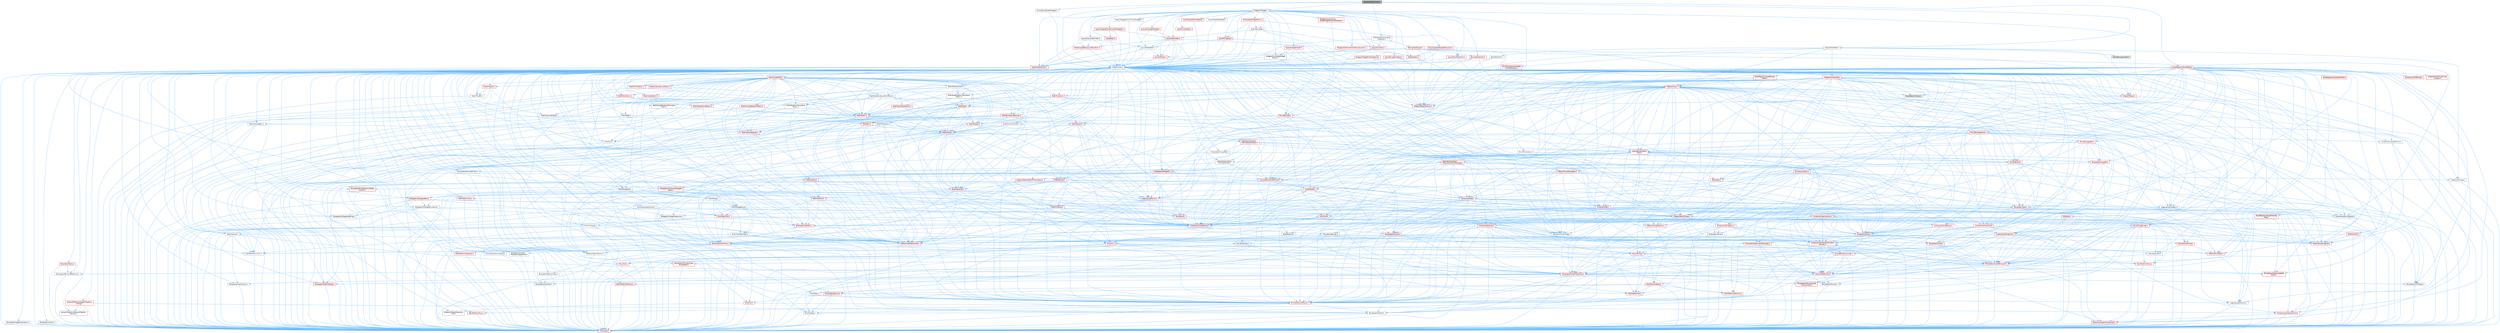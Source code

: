 digraph "DataTableEditorUtils.h"
{
 // INTERACTIVE_SVG=YES
 // LATEX_PDF_SIZE
  bgcolor="transparent";
  edge [fontname=Helvetica,fontsize=10,labelfontname=Helvetica,labelfontsize=10];
  node [fontname=Helvetica,fontsize=10,shape=box,height=0.2,width=0.4];
  Node1 [id="Node000001",label="DataTableEditorUtils.h",height=0.2,width=0.4,color="gray40", fillcolor="grey60", style="filled", fontcolor="black",tooltip=" "];
  Node1 -> Node2 [id="edge1_Node000001_Node000002",color="steelblue1",style="solid",tooltip=" "];
  Node2 [id="Node000002",label="CoreMinimal.h",height=0.2,width=0.4,color="grey40", fillcolor="white", style="filled",URL="$d7/d67/CoreMinimal_8h.html",tooltip=" "];
  Node2 -> Node3 [id="edge2_Node000002_Node000003",color="steelblue1",style="solid",tooltip=" "];
  Node3 [id="Node000003",label="CoreTypes.h",height=0.2,width=0.4,color="red", fillcolor="#FFF0F0", style="filled",URL="$dc/dec/CoreTypes_8h.html",tooltip=" "];
  Node2 -> Node17 [id="edge3_Node000002_Node000017",color="steelblue1",style="solid",tooltip=" "];
  Node17 [id="Node000017",label="CoreFwd.h",height=0.2,width=0.4,color="red", fillcolor="#FFF0F0", style="filled",URL="$d1/d1e/CoreFwd_8h.html",tooltip=" "];
  Node17 -> Node3 [id="edge4_Node000017_Node000003",color="steelblue1",style="solid",tooltip=" "];
  Node17 -> Node18 [id="edge5_Node000017_Node000018",color="steelblue1",style="solid",tooltip=" "];
  Node18 [id="Node000018",label="Containers/ContainersFwd.h",height=0.2,width=0.4,color="red", fillcolor="#FFF0F0", style="filled",URL="$d4/d0a/ContainersFwd_8h.html",tooltip=" "];
  Node18 -> Node3 [id="edge6_Node000018_Node000003",color="steelblue1",style="solid",tooltip=" "];
  Node18 -> Node19 [id="edge7_Node000018_Node000019",color="steelblue1",style="solid",tooltip=" "];
  Node19 [id="Node000019",label="Traits/IsContiguousContainer.h",height=0.2,width=0.4,color="red", fillcolor="#FFF0F0", style="filled",URL="$d5/d3c/IsContiguousContainer_8h.html",tooltip=" "];
  Node19 -> Node3 [id="edge8_Node000019_Node000003",color="steelblue1",style="solid",tooltip=" "];
  Node17 -> Node23 [id="edge9_Node000017_Node000023",color="steelblue1",style="solid",tooltip=" "];
  Node23 [id="Node000023",label="UObject/UObjectHierarchy\lFwd.h",height=0.2,width=0.4,color="grey40", fillcolor="white", style="filled",URL="$d3/d13/UObjectHierarchyFwd_8h.html",tooltip=" "];
  Node2 -> Node23 [id="edge10_Node000002_Node000023",color="steelblue1",style="solid",tooltip=" "];
  Node2 -> Node18 [id="edge11_Node000002_Node000018",color="steelblue1",style="solid",tooltip=" "];
  Node2 -> Node24 [id="edge12_Node000002_Node000024",color="steelblue1",style="solid",tooltip=" "];
  Node24 [id="Node000024",label="Misc/VarArgs.h",height=0.2,width=0.4,color="grey40", fillcolor="white", style="filled",URL="$d5/d6f/VarArgs_8h.html",tooltip=" "];
  Node24 -> Node3 [id="edge13_Node000024_Node000003",color="steelblue1",style="solid",tooltip=" "];
  Node2 -> Node25 [id="edge14_Node000002_Node000025",color="steelblue1",style="solid",tooltip=" "];
  Node25 [id="Node000025",label="Logging/LogVerbosity.h",height=0.2,width=0.4,color="grey40", fillcolor="white", style="filled",URL="$d2/d8f/LogVerbosity_8h.html",tooltip=" "];
  Node25 -> Node3 [id="edge15_Node000025_Node000003",color="steelblue1",style="solid",tooltip=" "];
  Node2 -> Node26 [id="edge16_Node000002_Node000026",color="steelblue1",style="solid",tooltip=" "];
  Node26 [id="Node000026",label="Misc/OutputDevice.h",height=0.2,width=0.4,color="red", fillcolor="#FFF0F0", style="filled",URL="$d7/d32/OutputDevice_8h.html",tooltip=" "];
  Node26 -> Node17 [id="edge17_Node000026_Node000017",color="steelblue1",style="solid",tooltip=" "];
  Node26 -> Node3 [id="edge18_Node000026_Node000003",color="steelblue1",style="solid",tooltip=" "];
  Node26 -> Node25 [id="edge19_Node000026_Node000025",color="steelblue1",style="solid",tooltip=" "];
  Node26 -> Node24 [id="edge20_Node000026_Node000024",color="steelblue1",style="solid",tooltip=" "];
  Node2 -> Node32 [id="edge21_Node000002_Node000032",color="steelblue1",style="solid",tooltip=" "];
  Node32 [id="Node000032",label="HAL/PlatformCrt.h",height=0.2,width=0.4,color="red", fillcolor="#FFF0F0", style="filled",URL="$d8/d75/PlatformCrt_8h.html",tooltip=" "];
  Node2 -> Node42 [id="edge22_Node000002_Node000042",color="steelblue1",style="solid",tooltip=" "];
  Node42 [id="Node000042",label="HAL/PlatformMisc.h",height=0.2,width=0.4,color="red", fillcolor="#FFF0F0", style="filled",URL="$d0/df5/PlatformMisc_8h.html",tooltip=" "];
  Node42 -> Node3 [id="edge23_Node000042_Node000003",color="steelblue1",style="solid",tooltip=" "];
  Node2 -> Node61 [id="edge24_Node000002_Node000061",color="steelblue1",style="solid",tooltip=" "];
  Node61 [id="Node000061",label="Misc/AssertionMacros.h",height=0.2,width=0.4,color="red", fillcolor="#FFF0F0", style="filled",URL="$d0/dfa/AssertionMacros_8h.html",tooltip=" "];
  Node61 -> Node3 [id="edge25_Node000061_Node000003",color="steelblue1",style="solid",tooltip=" "];
  Node61 -> Node42 [id="edge26_Node000061_Node000042",color="steelblue1",style="solid",tooltip=" "];
  Node61 -> Node62 [id="edge27_Node000061_Node000062",color="steelblue1",style="solid",tooltip=" "];
  Node62 [id="Node000062",label="Templates/EnableIf.h",height=0.2,width=0.4,color="grey40", fillcolor="white", style="filled",URL="$d7/d60/EnableIf_8h.html",tooltip=" "];
  Node62 -> Node3 [id="edge28_Node000062_Node000003",color="steelblue1",style="solid",tooltip=" "];
  Node61 -> Node24 [id="edge29_Node000061_Node000024",color="steelblue1",style="solid",tooltip=" "];
  Node2 -> Node70 [id="edge30_Node000002_Node000070",color="steelblue1",style="solid",tooltip=" "];
  Node70 [id="Node000070",label="Templates/IsPointer.h",height=0.2,width=0.4,color="grey40", fillcolor="white", style="filled",URL="$d7/d05/IsPointer_8h.html",tooltip=" "];
  Node70 -> Node3 [id="edge31_Node000070_Node000003",color="steelblue1",style="solid",tooltip=" "];
  Node2 -> Node71 [id="edge32_Node000002_Node000071",color="steelblue1",style="solid",tooltip=" "];
  Node71 [id="Node000071",label="HAL/PlatformMemory.h",height=0.2,width=0.4,color="red", fillcolor="#FFF0F0", style="filled",URL="$de/d68/PlatformMemory_8h.html",tooltip=" "];
  Node71 -> Node3 [id="edge33_Node000071_Node000003",color="steelblue1",style="solid",tooltip=" "];
  Node2 -> Node54 [id="edge34_Node000002_Node000054",color="steelblue1",style="solid",tooltip=" "];
  Node54 [id="Node000054",label="HAL/PlatformAtomics.h",height=0.2,width=0.4,color="red", fillcolor="#FFF0F0", style="filled",URL="$d3/d36/PlatformAtomics_8h.html",tooltip=" "];
  Node54 -> Node3 [id="edge35_Node000054_Node000003",color="steelblue1",style="solid",tooltip=" "];
  Node2 -> Node76 [id="edge36_Node000002_Node000076",color="steelblue1",style="solid",tooltip=" "];
  Node76 [id="Node000076",label="Misc/Exec.h",height=0.2,width=0.4,color="grey40", fillcolor="white", style="filled",URL="$de/ddb/Exec_8h.html",tooltip=" "];
  Node76 -> Node3 [id="edge37_Node000076_Node000003",color="steelblue1",style="solid",tooltip=" "];
  Node76 -> Node61 [id="edge38_Node000076_Node000061",color="steelblue1",style="solid",tooltip=" "];
  Node2 -> Node77 [id="edge39_Node000002_Node000077",color="steelblue1",style="solid",tooltip=" "];
  Node77 [id="Node000077",label="HAL/MemoryBase.h",height=0.2,width=0.4,color="red", fillcolor="#FFF0F0", style="filled",URL="$d6/d9f/MemoryBase_8h.html",tooltip=" "];
  Node77 -> Node3 [id="edge40_Node000077_Node000003",color="steelblue1",style="solid",tooltip=" "];
  Node77 -> Node54 [id="edge41_Node000077_Node000054",color="steelblue1",style="solid",tooltip=" "];
  Node77 -> Node32 [id="edge42_Node000077_Node000032",color="steelblue1",style="solid",tooltip=" "];
  Node77 -> Node76 [id="edge43_Node000077_Node000076",color="steelblue1",style="solid",tooltip=" "];
  Node77 -> Node26 [id="edge44_Node000077_Node000026",color="steelblue1",style="solid",tooltip=" "];
  Node2 -> Node87 [id="edge45_Node000002_Node000087",color="steelblue1",style="solid",tooltip=" "];
  Node87 [id="Node000087",label="HAL/UnrealMemory.h",height=0.2,width=0.4,color="red", fillcolor="#FFF0F0", style="filled",URL="$d9/d96/UnrealMemory_8h.html",tooltip=" "];
  Node87 -> Node3 [id="edge46_Node000087_Node000003",color="steelblue1",style="solid",tooltip=" "];
  Node87 -> Node77 [id="edge47_Node000087_Node000077",color="steelblue1",style="solid",tooltip=" "];
  Node87 -> Node71 [id="edge48_Node000087_Node000071",color="steelblue1",style="solid",tooltip=" "];
  Node87 -> Node70 [id="edge49_Node000087_Node000070",color="steelblue1",style="solid",tooltip=" "];
  Node2 -> Node89 [id="edge50_Node000002_Node000089",color="steelblue1",style="solid",tooltip=" "];
  Node89 [id="Node000089",label="Templates/IsArithmetic.h",height=0.2,width=0.4,color="grey40", fillcolor="white", style="filled",URL="$d2/d5d/IsArithmetic_8h.html",tooltip=" "];
  Node89 -> Node3 [id="edge51_Node000089_Node000003",color="steelblue1",style="solid",tooltip=" "];
  Node2 -> Node83 [id="edge52_Node000002_Node000083",color="steelblue1",style="solid",tooltip=" "];
  Node83 [id="Node000083",label="Templates/AndOrNot.h",height=0.2,width=0.4,color="grey40", fillcolor="white", style="filled",URL="$db/d0a/AndOrNot_8h.html",tooltip=" "];
  Node83 -> Node3 [id="edge53_Node000083_Node000003",color="steelblue1",style="solid",tooltip=" "];
  Node2 -> Node90 [id="edge54_Node000002_Node000090",color="steelblue1",style="solid",tooltip=" "];
  Node90 [id="Node000090",label="Templates/IsPODType.h",height=0.2,width=0.4,color="grey40", fillcolor="white", style="filled",URL="$d7/db1/IsPODType_8h.html",tooltip=" "];
  Node90 -> Node3 [id="edge55_Node000090_Node000003",color="steelblue1",style="solid",tooltip=" "];
  Node2 -> Node91 [id="edge56_Node000002_Node000091",color="steelblue1",style="solid",tooltip=" "];
  Node91 [id="Node000091",label="Templates/IsUECoreType.h",height=0.2,width=0.4,color="red", fillcolor="#FFF0F0", style="filled",URL="$d1/db8/IsUECoreType_8h.html",tooltip=" "];
  Node91 -> Node3 [id="edge57_Node000091_Node000003",color="steelblue1",style="solid",tooltip=" "];
  Node2 -> Node84 [id="edge58_Node000002_Node000084",color="steelblue1",style="solid",tooltip=" "];
  Node84 [id="Node000084",label="Templates/IsTriviallyCopy\lConstructible.h",height=0.2,width=0.4,color="red", fillcolor="#FFF0F0", style="filled",URL="$d3/d78/IsTriviallyCopyConstructible_8h.html",tooltip=" "];
  Node84 -> Node3 [id="edge59_Node000084_Node000003",color="steelblue1",style="solid",tooltip=" "];
  Node2 -> Node92 [id="edge60_Node000002_Node000092",color="steelblue1",style="solid",tooltip=" "];
  Node92 [id="Node000092",label="Templates/UnrealTypeTraits.h",height=0.2,width=0.4,color="red", fillcolor="#FFF0F0", style="filled",URL="$d2/d2d/UnrealTypeTraits_8h.html",tooltip=" "];
  Node92 -> Node3 [id="edge61_Node000092_Node000003",color="steelblue1",style="solid",tooltip=" "];
  Node92 -> Node70 [id="edge62_Node000092_Node000070",color="steelblue1",style="solid",tooltip=" "];
  Node92 -> Node61 [id="edge63_Node000092_Node000061",color="steelblue1",style="solid",tooltip=" "];
  Node92 -> Node83 [id="edge64_Node000092_Node000083",color="steelblue1",style="solid",tooltip=" "];
  Node92 -> Node62 [id="edge65_Node000092_Node000062",color="steelblue1",style="solid",tooltip=" "];
  Node92 -> Node89 [id="edge66_Node000092_Node000089",color="steelblue1",style="solid",tooltip=" "];
  Node92 -> Node90 [id="edge67_Node000092_Node000090",color="steelblue1",style="solid",tooltip=" "];
  Node92 -> Node91 [id="edge68_Node000092_Node000091",color="steelblue1",style="solid",tooltip=" "];
  Node92 -> Node84 [id="edge69_Node000092_Node000084",color="steelblue1",style="solid",tooltip=" "];
  Node2 -> Node62 [id="edge70_Node000002_Node000062",color="steelblue1",style="solid",tooltip=" "];
  Node2 -> Node94 [id="edge71_Node000002_Node000094",color="steelblue1",style="solid",tooltip=" "];
  Node94 [id="Node000094",label="Templates/RemoveReference.h",height=0.2,width=0.4,color="grey40", fillcolor="white", style="filled",URL="$da/dbe/RemoveReference_8h.html",tooltip=" "];
  Node94 -> Node3 [id="edge72_Node000094_Node000003",color="steelblue1",style="solid",tooltip=" "];
  Node2 -> Node95 [id="edge73_Node000002_Node000095",color="steelblue1",style="solid",tooltip=" "];
  Node95 [id="Node000095",label="Templates/IntegralConstant.h",height=0.2,width=0.4,color="grey40", fillcolor="white", style="filled",URL="$db/d1b/IntegralConstant_8h.html",tooltip=" "];
  Node95 -> Node3 [id="edge74_Node000095_Node000003",color="steelblue1",style="solid",tooltip=" "];
  Node2 -> Node96 [id="edge75_Node000002_Node000096",color="steelblue1",style="solid",tooltip=" "];
  Node96 [id="Node000096",label="Templates/IsClass.h",height=0.2,width=0.4,color="grey40", fillcolor="white", style="filled",URL="$db/dcb/IsClass_8h.html",tooltip=" "];
  Node96 -> Node3 [id="edge76_Node000096_Node000003",color="steelblue1",style="solid",tooltip=" "];
  Node2 -> Node97 [id="edge77_Node000002_Node000097",color="steelblue1",style="solid",tooltip=" "];
  Node97 [id="Node000097",label="Templates/TypeCompatible\lBytes.h",height=0.2,width=0.4,color="red", fillcolor="#FFF0F0", style="filled",URL="$df/d0a/TypeCompatibleBytes_8h.html",tooltip=" "];
  Node97 -> Node3 [id="edge78_Node000097_Node000003",color="steelblue1",style="solid",tooltip=" "];
  Node2 -> Node19 [id="edge79_Node000002_Node000019",color="steelblue1",style="solid",tooltip=" "];
  Node2 -> Node98 [id="edge80_Node000002_Node000098",color="steelblue1",style="solid",tooltip=" "];
  Node98 [id="Node000098",label="Templates/UnrealTemplate.h",height=0.2,width=0.4,color="red", fillcolor="#FFF0F0", style="filled",URL="$d4/d24/UnrealTemplate_8h.html",tooltip=" "];
  Node98 -> Node3 [id="edge81_Node000098_Node000003",color="steelblue1",style="solid",tooltip=" "];
  Node98 -> Node70 [id="edge82_Node000098_Node000070",color="steelblue1",style="solid",tooltip=" "];
  Node98 -> Node87 [id="edge83_Node000098_Node000087",color="steelblue1",style="solid",tooltip=" "];
  Node98 -> Node92 [id="edge84_Node000098_Node000092",color="steelblue1",style="solid",tooltip=" "];
  Node98 -> Node94 [id="edge85_Node000098_Node000094",color="steelblue1",style="solid",tooltip=" "];
  Node98 -> Node97 [id="edge86_Node000098_Node000097",color="steelblue1",style="solid",tooltip=" "];
  Node98 -> Node19 [id="edge87_Node000098_Node000019",color="steelblue1",style="solid",tooltip=" "];
  Node2 -> Node47 [id="edge88_Node000002_Node000047",color="steelblue1",style="solid",tooltip=" "];
  Node47 [id="Node000047",label="Math/NumericLimits.h",height=0.2,width=0.4,color="grey40", fillcolor="white", style="filled",URL="$df/d1b/NumericLimits_8h.html",tooltip=" "];
  Node47 -> Node3 [id="edge89_Node000047_Node000003",color="steelblue1",style="solid",tooltip=" "];
  Node2 -> Node102 [id="edge90_Node000002_Node000102",color="steelblue1",style="solid",tooltip=" "];
  Node102 [id="Node000102",label="HAL/PlatformMath.h",height=0.2,width=0.4,color="red", fillcolor="#FFF0F0", style="filled",URL="$dc/d53/PlatformMath_8h.html",tooltip=" "];
  Node102 -> Node3 [id="edge91_Node000102_Node000003",color="steelblue1",style="solid",tooltip=" "];
  Node2 -> Node85 [id="edge92_Node000002_Node000085",color="steelblue1",style="solid",tooltip=" "];
  Node85 [id="Node000085",label="Templates/IsTriviallyCopy\lAssignable.h",height=0.2,width=0.4,color="red", fillcolor="#FFF0F0", style="filled",URL="$d2/df2/IsTriviallyCopyAssignable_8h.html",tooltip=" "];
  Node85 -> Node3 [id="edge93_Node000085_Node000003",color="steelblue1",style="solid",tooltip=" "];
  Node2 -> Node110 [id="edge94_Node000002_Node000110",color="steelblue1",style="solid",tooltip=" "];
  Node110 [id="Node000110",label="Templates/MemoryOps.h",height=0.2,width=0.4,color="red", fillcolor="#FFF0F0", style="filled",URL="$db/dea/MemoryOps_8h.html",tooltip=" "];
  Node110 -> Node3 [id="edge95_Node000110_Node000003",color="steelblue1",style="solid",tooltip=" "];
  Node110 -> Node87 [id="edge96_Node000110_Node000087",color="steelblue1",style="solid",tooltip=" "];
  Node110 -> Node85 [id="edge97_Node000110_Node000085",color="steelblue1",style="solid",tooltip=" "];
  Node110 -> Node84 [id="edge98_Node000110_Node000084",color="steelblue1",style="solid",tooltip=" "];
  Node110 -> Node92 [id="edge99_Node000110_Node000092",color="steelblue1",style="solid",tooltip=" "];
  Node2 -> Node111 [id="edge100_Node000002_Node000111",color="steelblue1",style="solid",tooltip=" "];
  Node111 [id="Node000111",label="Containers/ContainerAllocation\lPolicies.h",height=0.2,width=0.4,color="red", fillcolor="#FFF0F0", style="filled",URL="$d7/dff/ContainerAllocationPolicies_8h.html",tooltip=" "];
  Node111 -> Node3 [id="edge101_Node000111_Node000003",color="steelblue1",style="solid",tooltip=" "];
  Node111 -> Node111 [id="edge102_Node000111_Node000111",color="steelblue1",style="solid",tooltip=" "];
  Node111 -> Node102 [id="edge103_Node000111_Node000102",color="steelblue1",style="solid",tooltip=" "];
  Node111 -> Node87 [id="edge104_Node000111_Node000087",color="steelblue1",style="solid",tooltip=" "];
  Node111 -> Node47 [id="edge105_Node000111_Node000047",color="steelblue1",style="solid",tooltip=" "];
  Node111 -> Node61 [id="edge106_Node000111_Node000061",color="steelblue1",style="solid",tooltip=" "];
  Node111 -> Node110 [id="edge107_Node000111_Node000110",color="steelblue1",style="solid",tooltip=" "];
  Node111 -> Node97 [id="edge108_Node000111_Node000097",color="steelblue1",style="solid",tooltip=" "];
  Node2 -> Node114 [id="edge109_Node000002_Node000114",color="steelblue1",style="solid",tooltip=" "];
  Node114 [id="Node000114",label="Templates/IsEnumClass.h",height=0.2,width=0.4,color="grey40", fillcolor="white", style="filled",URL="$d7/d15/IsEnumClass_8h.html",tooltip=" "];
  Node114 -> Node3 [id="edge110_Node000114_Node000003",color="steelblue1",style="solid",tooltip=" "];
  Node114 -> Node83 [id="edge111_Node000114_Node000083",color="steelblue1",style="solid",tooltip=" "];
  Node2 -> Node115 [id="edge112_Node000002_Node000115",color="steelblue1",style="solid",tooltip=" "];
  Node115 [id="Node000115",label="HAL/PlatformProperties.h",height=0.2,width=0.4,color="red", fillcolor="#FFF0F0", style="filled",URL="$d9/db0/PlatformProperties_8h.html",tooltip=" "];
  Node115 -> Node3 [id="edge113_Node000115_Node000003",color="steelblue1",style="solid",tooltip=" "];
  Node2 -> Node118 [id="edge114_Node000002_Node000118",color="steelblue1",style="solid",tooltip=" "];
  Node118 [id="Node000118",label="Misc/EngineVersionBase.h",height=0.2,width=0.4,color="grey40", fillcolor="white", style="filled",URL="$d5/d2b/EngineVersionBase_8h.html",tooltip=" "];
  Node118 -> Node3 [id="edge115_Node000118_Node000003",color="steelblue1",style="solid",tooltip=" "];
  Node2 -> Node119 [id="edge116_Node000002_Node000119",color="steelblue1",style="solid",tooltip=" "];
  Node119 [id="Node000119",label="Internationalization\l/TextNamespaceFwd.h",height=0.2,width=0.4,color="grey40", fillcolor="white", style="filled",URL="$d8/d97/TextNamespaceFwd_8h.html",tooltip=" "];
  Node119 -> Node3 [id="edge117_Node000119_Node000003",color="steelblue1",style="solid",tooltip=" "];
  Node2 -> Node120 [id="edge118_Node000002_Node000120",color="steelblue1",style="solid",tooltip=" "];
  Node120 [id="Node000120",label="Serialization/Archive.h",height=0.2,width=0.4,color="red", fillcolor="#FFF0F0", style="filled",URL="$d7/d3b/Archive_8h.html",tooltip=" "];
  Node120 -> Node17 [id="edge119_Node000120_Node000017",color="steelblue1",style="solid",tooltip=" "];
  Node120 -> Node3 [id="edge120_Node000120_Node000003",color="steelblue1",style="solid",tooltip=" "];
  Node120 -> Node115 [id="edge121_Node000120_Node000115",color="steelblue1",style="solid",tooltip=" "];
  Node120 -> Node119 [id="edge122_Node000120_Node000119",color="steelblue1",style="solid",tooltip=" "];
  Node120 -> Node61 [id="edge123_Node000120_Node000061",color="steelblue1",style="solid",tooltip=" "];
  Node120 -> Node118 [id="edge124_Node000120_Node000118",color="steelblue1",style="solid",tooltip=" "];
  Node120 -> Node24 [id="edge125_Node000120_Node000024",color="steelblue1",style="solid",tooltip=" "];
  Node120 -> Node62 [id="edge126_Node000120_Node000062",color="steelblue1",style="solid",tooltip=" "];
  Node120 -> Node114 [id="edge127_Node000120_Node000114",color="steelblue1",style="solid",tooltip=" "];
  Node120 -> Node98 [id="edge128_Node000120_Node000098",color="steelblue1",style="solid",tooltip=" "];
  Node120 -> Node123 [id="edge129_Node000120_Node000123",color="steelblue1",style="solid",tooltip=" "];
  Node123 [id="Node000123",label="UObject/ObjectVersion.h",height=0.2,width=0.4,color="grey40", fillcolor="white", style="filled",URL="$da/d63/ObjectVersion_8h.html",tooltip=" "];
  Node123 -> Node3 [id="edge130_Node000123_Node000003",color="steelblue1",style="solid",tooltip=" "];
  Node2 -> Node124 [id="edge131_Node000002_Node000124",color="steelblue1",style="solid",tooltip=" "];
  Node124 [id="Node000124",label="Templates/Less.h",height=0.2,width=0.4,color="grey40", fillcolor="white", style="filled",URL="$de/dc8/Less_8h.html",tooltip=" "];
  Node124 -> Node3 [id="edge132_Node000124_Node000003",color="steelblue1",style="solid",tooltip=" "];
  Node124 -> Node98 [id="edge133_Node000124_Node000098",color="steelblue1",style="solid",tooltip=" "];
  Node2 -> Node125 [id="edge134_Node000002_Node000125",color="steelblue1",style="solid",tooltip=" "];
  Node125 [id="Node000125",label="Templates/Sorting.h",height=0.2,width=0.4,color="red", fillcolor="#FFF0F0", style="filled",URL="$d3/d9e/Sorting_8h.html",tooltip=" "];
  Node125 -> Node3 [id="edge135_Node000125_Node000003",color="steelblue1",style="solid",tooltip=" "];
  Node125 -> Node102 [id="edge136_Node000125_Node000102",color="steelblue1",style="solid",tooltip=" "];
  Node125 -> Node124 [id="edge137_Node000125_Node000124",color="steelblue1",style="solid",tooltip=" "];
  Node2 -> Node136 [id="edge138_Node000002_Node000136",color="steelblue1",style="solid",tooltip=" "];
  Node136 [id="Node000136",label="Misc/Char.h",height=0.2,width=0.4,color="red", fillcolor="#FFF0F0", style="filled",URL="$d0/d58/Char_8h.html",tooltip=" "];
  Node136 -> Node3 [id="edge139_Node000136_Node000003",color="steelblue1",style="solid",tooltip=" "];
  Node2 -> Node139 [id="edge140_Node000002_Node000139",color="steelblue1",style="solid",tooltip=" "];
  Node139 [id="Node000139",label="GenericPlatform/GenericPlatform\lStricmp.h",height=0.2,width=0.4,color="grey40", fillcolor="white", style="filled",URL="$d2/d86/GenericPlatformStricmp_8h.html",tooltip=" "];
  Node139 -> Node3 [id="edge141_Node000139_Node000003",color="steelblue1",style="solid",tooltip=" "];
  Node2 -> Node140 [id="edge142_Node000002_Node000140",color="steelblue1",style="solid",tooltip=" "];
  Node140 [id="Node000140",label="GenericPlatform/GenericPlatform\lString.h",height=0.2,width=0.4,color="red", fillcolor="#FFF0F0", style="filled",URL="$dd/d20/GenericPlatformString_8h.html",tooltip=" "];
  Node140 -> Node3 [id="edge143_Node000140_Node000003",color="steelblue1",style="solid",tooltip=" "];
  Node140 -> Node139 [id="edge144_Node000140_Node000139",color="steelblue1",style="solid",tooltip=" "];
  Node140 -> Node62 [id="edge145_Node000140_Node000062",color="steelblue1",style="solid",tooltip=" "];
  Node2 -> Node73 [id="edge146_Node000002_Node000073",color="steelblue1",style="solid",tooltip=" "];
  Node73 [id="Node000073",label="HAL/PlatformString.h",height=0.2,width=0.4,color="red", fillcolor="#FFF0F0", style="filled",URL="$db/db5/PlatformString_8h.html",tooltip=" "];
  Node73 -> Node3 [id="edge147_Node000073_Node000003",color="steelblue1",style="solid",tooltip=" "];
  Node2 -> Node143 [id="edge148_Node000002_Node000143",color="steelblue1",style="solid",tooltip=" "];
  Node143 [id="Node000143",label="Misc/CString.h",height=0.2,width=0.4,color="red", fillcolor="#FFF0F0", style="filled",URL="$d2/d49/CString_8h.html",tooltip=" "];
  Node143 -> Node3 [id="edge149_Node000143_Node000003",color="steelblue1",style="solid",tooltip=" "];
  Node143 -> Node32 [id="edge150_Node000143_Node000032",color="steelblue1",style="solid",tooltip=" "];
  Node143 -> Node73 [id="edge151_Node000143_Node000073",color="steelblue1",style="solid",tooltip=" "];
  Node143 -> Node61 [id="edge152_Node000143_Node000061",color="steelblue1",style="solid",tooltip=" "];
  Node143 -> Node136 [id="edge153_Node000143_Node000136",color="steelblue1",style="solid",tooltip=" "];
  Node143 -> Node24 [id="edge154_Node000143_Node000024",color="steelblue1",style="solid",tooltip=" "];
  Node2 -> Node144 [id="edge155_Node000002_Node000144",color="steelblue1",style="solid",tooltip=" "];
  Node144 [id="Node000144",label="Misc/Crc.h",height=0.2,width=0.4,color="red", fillcolor="#FFF0F0", style="filled",URL="$d4/dd2/Crc_8h.html",tooltip=" "];
  Node144 -> Node3 [id="edge156_Node000144_Node000003",color="steelblue1",style="solid",tooltip=" "];
  Node144 -> Node73 [id="edge157_Node000144_Node000073",color="steelblue1",style="solid",tooltip=" "];
  Node144 -> Node61 [id="edge158_Node000144_Node000061",color="steelblue1",style="solid",tooltip=" "];
  Node144 -> Node143 [id="edge159_Node000144_Node000143",color="steelblue1",style="solid",tooltip=" "];
  Node144 -> Node136 [id="edge160_Node000144_Node000136",color="steelblue1",style="solid",tooltip=" "];
  Node144 -> Node92 [id="edge161_Node000144_Node000092",color="steelblue1",style="solid",tooltip=" "];
  Node2 -> Node135 [id="edge162_Node000002_Node000135",color="steelblue1",style="solid",tooltip=" "];
  Node135 [id="Node000135",label="Math/UnrealMathUtility.h",height=0.2,width=0.4,color="red", fillcolor="#FFF0F0", style="filled",URL="$db/db8/UnrealMathUtility_8h.html",tooltip=" "];
  Node135 -> Node3 [id="edge163_Node000135_Node000003",color="steelblue1",style="solid",tooltip=" "];
  Node135 -> Node61 [id="edge164_Node000135_Node000061",color="steelblue1",style="solid",tooltip=" "];
  Node135 -> Node102 [id="edge165_Node000135_Node000102",color="steelblue1",style="solid",tooltip=" "];
  Node2 -> Node145 [id="edge166_Node000002_Node000145",color="steelblue1",style="solid",tooltip=" "];
  Node145 [id="Node000145",label="Containers/UnrealString.h",height=0.2,width=0.4,color="red", fillcolor="#FFF0F0", style="filled",URL="$d5/dba/UnrealString_8h.html",tooltip=" "];
  Node2 -> Node149 [id="edge167_Node000002_Node000149",color="steelblue1",style="solid",tooltip=" "];
  Node149 [id="Node000149",label="Containers/Array.h",height=0.2,width=0.4,color="red", fillcolor="#FFF0F0", style="filled",URL="$df/dd0/Array_8h.html",tooltip=" "];
  Node149 -> Node3 [id="edge168_Node000149_Node000003",color="steelblue1",style="solid",tooltip=" "];
  Node149 -> Node61 [id="edge169_Node000149_Node000061",color="steelblue1",style="solid",tooltip=" "];
  Node149 -> Node87 [id="edge170_Node000149_Node000087",color="steelblue1",style="solid",tooltip=" "];
  Node149 -> Node92 [id="edge171_Node000149_Node000092",color="steelblue1",style="solid",tooltip=" "];
  Node149 -> Node98 [id="edge172_Node000149_Node000098",color="steelblue1",style="solid",tooltip=" "];
  Node149 -> Node111 [id="edge173_Node000149_Node000111",color="steelblue1",style="solid",tooltip=" "];
  Node149 -> Node120 [id="edge174_Node000149_Node000120",color="steelblue1",style="solid",tooltip=" "];
  Node149 -> Node128 [id="edge175_Node000149_Node000128",color="steelblue1",style="solid",tooltip=" "];
  Node128 [id="Node000128",label="Templates/Invoke.h",height=0.2,width=0.4,color="red", fillcolor="#FFF0F0", style="filled",URL="$d7/deb/Invoke_8h.html",tooltip=" "];
  Node128 -> Node3 [id="edge176_Node000128_Node000003",color="steelblue1",style="solid",tooltip=" "];
  Node128 -> Node98 [id="edge177_Node000128_Node000098",color="steelblue1",style="solid",tooltip=" "];
  Node149 -> Node124 [id="edge178_Node000149_Node000124",color="steelblue1",style="solid",tooltip=" "];
  Node149 -> Node125 [id="edge179_Node000149_Node000125",color="steelblue1",style="solid",tooltip=" "];
  Node149 -> Node172 [id="edge180_Node000149_Node000172",color="steelblue1",style="solid",tooltip=" "];
  Node172 [id="Node000172",label="Templates/AlignmentTemplates.h",height=0.2,width=0.4,color="red", fillcolor="#FFF0F0", style="filled",URL="$dd/d32/AlignmentTemplates_8h.html",tooltip=" "];
  Node172 -> Node3 [id="edge181_Node000172_Node000003",color="steelblue1",style="solid",tooltip=" "];
  Node172 -> Node70 [id="edge182_Node000172_Node000070",color="steelblue1",style="solid",tooltip=" "];
  Node2 -> Node173 [id="edge183_Node000002_Node000173",color="steelblue1",style="solid",tooltip=" "];
  Node173 [id="Node000173",label="Misc/FrameNumber.h",height=0.2,width=0.4,color="grey40", fillcolor="white", style="filled",URL="$dd/dbd/FrameNumber_8h.html",tooltip=" "];
  Node173 -> Node3 [id="edge184_Node000173_Node000003",color="steelblue1",style="solid",tooltip=" "];
  Node173 -> Node47 [id="edge185_Node000173_Node000047",color="steelblue1",style="solid",tooltip=" "];
  Node173 -> Node135 [id="edge186_Node000173_Node000135",color="steelblue1",style="solid",tooltip=" "];
  Node173 -> Node62 [id="edge187_Node000173_Node000062",color="steelblue1",style="solid",tooltip=" "];
  Node173 -> Node92 [id="edge188_Node000173_Node000092",color="steelblue1",style="solid",tooltip=" "];
  Node2 -> Node174 [id="edge189_Node000002_Node000174",color="steelblue1",style="solid",tooltip=" "];
  Node174 [id="Node000174",label="Misc/Timespan.h",height=0.2,width=0.4,color="grey40", fillcolor="white", style="filled",URL="$da/dd9/Timespan_8h.html",tooltip=" "];
  Node174 -> Node3 [id="edge190_Node000174_Node000003",color="steelblue1",style="solid",tooltip=" "];
  Node174 -> Node175 [id="edge191_Node000174_Node000175",color="steelblue1",style="solid",tooltip=" "];
  Node175 [id="Node000175",label="Math/Interval.h",height=0.2,width=0.4,color="grey40", fillcolor="white", style="filled",URL="$d1/d55/Interval_8h.html",tooltip=" "];
  Node175 -> Node3 [id="edge192_Node000175_Node000003",color="steelblue1",style="solid",tooltip=" "];
  Node175 -> Node89 [id="edge193_Node000175_Node000089",color="steelblue1",style="solid",tooltip=" "];
  Node175 -> Node92 [id="edge194_Node000175_Node000092",color="steelblue1",style="solid",tooltip=" "];
  Node175 -> Node47 [id="edge195_Node000175_Node000047",color="steelblue1",style="solid",tooltip=" "];
  Node175 -> Node135 [id="edge196_Node000175_Node000135",color="steelblue1",style="solid",tooltip=" "];
  Node174 -> Node135 [id="edge197_Node000174_Node000135",color="steelblue1",style="solid",tooltip=" "];
  Node174 -> Node61 [id="edge198_Node000174_Node000061",color="steelblue1",style="solid",tooltip=" "];
  Node2 -> Node176 [id="edge199_Node000002_Node000176",color="steelblue1",style="solid",tooltip=" "];
  Node176 [id="Node000176",label="Containers/StringConv.h",height=0.2,width=0.4,color="red", fillcolor="#FFF0F0", style="filled",URL="$d3/ddf/StringConv_8h.html",tooltip=" "];
  Node176 -> Node3 [id="edge200_Node000176_Node000003",color="steelblue1",style="solid",tooltip=" "];
  Node176 -> Node61 [id="edge201_Node000176_Node000061",color="steelblue1",style="solid",tooltip=" "];
  Node176 -> Node111 [id="edge202_Node000176_Node000111",color="steelblue1",style="solid",tooltip=" "];
  Node176 -> Node149 [id="edge203_Node000176_Node000149",color="steelblue1",style="solid",tooltip=" "];
  Node176 -> Node143 [id="edge204_Node000176_Node000143",color="steelblue1",style="solid",tooltip=" "];
  Node176 -> Node177 [id="edge205_Node000176_Node000177",color="steelblue1",style="solid",tooltip=" "];
  Node177 [id="Node000177",label="Templates/IsArray.h",height=0.2,width=0.4,color="grey40", fillcolor="white", style="filled",URL="$d8/d8d/IsArray_8h.html",tooltip=" "];
  Node177 -> Node3 [id="edge206_Node000177_Node000003",color="steelblue1",style="solid",tooltip=" "];
  Node176 -> Node98 [id="edge207_Node000176_Node000098",color="steelblue1",style="solid",tooltip=" "];
  Node176 -> Node92 [id="edge208_Node000176_Node000092",color="steelblue1",style="solid",tooltip=" "];
  Node176 -> Node19 [id="edge209_Node000176_Node000019",color="steelblue1",style="solid",tooltip=" "];
  Node2 -> Node178 [id="edge210_Node000002_Node000178",color="steelblue1",style="solid",tooltip=" "];
  Node178 [id="Node000178",label="UObject/UnrealNames.h",height=0.2,width=0.4,color="red", fillcolor="#FFF0F0", style="filled",URL="$d8/db1/UnrealNames_8h.html",tooltip=" "];
  Node178 -> Node3 [id="edge211_Node000178_Node000003",color="steelblue1",style="solid",tooltip=" "];
  Node2 -> Node180 [id="edge212_Node000002_Node000180",color="steelblue1",style="solid",tooltip=" "];
  Node180 [id="Node000180",label="UObject/NameTypes.h",height=0.2,width=0.4,color="red", fillcolor="#FFF0F0", style="filled",URL="$d6/d35/NameTypes_8h.html",tooltip=" "];
  Node180 -> Node3 [id="edge213_Node000180_Node000003",color="steelblue1",style="solid",tooltip=" "];
  Node180 -> Node61 [id="edge214_Node000180_Node000061",color="steelblue1",style="solid",tooltip=" "];
  Node180 -> Node87 [id="edge215_Node000180_Node000087",color="steelblue1",style="solid",tooltip=" "];
  Node180 -> Node92 [id="edge216_Node000180_Node000092",color="steelblue1",style="solid",tooltip=" "];
  Node180 -> Node98 [id="edge217_Node000180_Node000098",color="steelblue1",style="solid",tooltip=" "];
  Node180 -> Node145 [id="edge218_Node000180_Node000145",color="steelblue1",style="solid",tooltip=" "];
  Node180 -> Node176 [id="edge219_Node000180_Node000176",color="steelblue1",style="solid",tooltip=" "];
  Node180 -> Node44 [id="edge220_Node000180_Node000044",color="steelblue1",style="solid",tooltip=" "];
  Node44 [id="Node000044",label="Containers/StringFwd.h",height=0.2,width=0.4,color="red", fillcolor="#FFF0F0", style="filled",URL="$df/d37/StringFwd_8h.html",tooltip=" "];
  Node44 -> Node3 [id="edge221_Node000044_Node000003",color="steelblue1",style="solid",tooltip=" "];
  Node44 -> Node19 [id="edge222_Node000044_Node000019",color="steelblue1",style="solid",tooltip=" "];
  Node180 -> Node178 [id="edge223_Node000180_Node000178",color="steelblue1",style="solid",tooltip=" "];
  Node180 -> Node184 [id="edge224_Node000180_Node000184",color="steelblue1",style="solid",tooltip=" "];
  Node184 [id="Node000184",label="Misc/StringBuilder.h",height=0.2,width=0.4,color="red", fillcolor="#FFF0F0", style="filled",URL="$d4/d52/StringBuilder_8h.html",tooltip=" "];
  Node184 -> Node44 [id="edge225_Node000184_Node000044",color="steelblue1",style="solid",tooltip=" "];
  Node184 -> Node185 [id="edge226_Node000184_Node000185",color="steelblue1",style="solid",tooltip=" "];
  Node185 [id="Node000185",label="Containers/StringView.h",height=0.2,width=0.4,color="red", fillcolor="#FFF0F0", style="filled",URL="$dd/dea/StringView_8h.html",tooltip=" "];
  Node185 -> Node3 [id="edge227_Node000185_Node000003",color="steelblue1",style="solid",tooltip=" "];
  Node185 -> Node44 [id="edge228_Node000185_Node000044",color="steelblue1",style="solid",tooltip=" "];
  Node185 -> Node87 [id="edge229_Node000185_Node000087",color="steelblue1",style="solid",tooltip=" "];
  Node185 -> Node47 [id="edge230_Node000185_Node000047",color="steelblue1",style="solid",tooltip=" "];
  Node185 -> Node135 [id="edge231_Node000185_Node000135",color="steelblue1",style="solid",tooltip=" "];
  Node185 -> Node144 [id="edge232_Node000185_Node000144",color="steelblue1",style="solid",tooltip=" "];
  Node185 -> Node143 [id="edge233_Node000185_Node000143",color="steelblue1",style="solid",tooltip=" "];
  Node185 -> Node98 [id="edge234_Node000185_Node000098",color="steelblue1",style="solid",tooltip=" "];
  Node185 -> Node19 [id="edge235_Node000185_Node000019",color="steelblue1",style="solid",tooltip=" "];
  Node184 -> Node3 [id="edge236_Node000184_Node000003",color="steelblue1",style="solid",tooltip=" "];
  Node184 -> Node73 [id="edge237_Node000184_Node000073",color="steelblue1",style="solid",tooltip=" "];
  Node184 -> Node87 [id="edge238_Node000184_Node000087",color="steelblue1",style="solid",tooltip=" "];
  Node184 -> Node61 [id="edge239_Node000184_Node000061",color="steelblue1",style="solid",tooltip=" "];
  Node184 -> Node143 [id="edge240_Node000184_Node000143",color="steelblue1",style="solid",tooltip=" "];
  Node184 -> Node62 [id="edge241_Node000184_Node000062",color="steelblue1",style="solid",tooltip=" "];
  Node184 -> Node98 [id="edge242_Node000184_Node000098",color="steelblue1",style="solid",tooltip=" "];
  Node184 -> Node92 [id="edge243_Node000184_Node000092",color="steelblue1",style="solid",tooltip=" "];
  Node184 -> Node19 [id="edge244_Node000184_Node000019",color="steelblue1",style="solid",tooltip=" "];
  Node2 -> Node188 [id="edge245_Node000002_Node000188",color="steelblue1",style="solid",tooltip=" "];
  Node188 [id="Node000188",label="Misc/Parse.h",height=0.2,width=0.4,color="red", fillcolor="#FFF0F0", style="filled",URL="$dc/d71/Parse_8h.html",tooltip=" "];
  Node188 -> Node44 [id="edge246_Node000188_Node000044",color="steelblue1",style="solid",tooltip=" "];
  Node188 -> Node145 [id="edge247_Node000188_Node000145",color="steelblue1",style="solid",tooltip=" "];
  Node188 -> Node3 [id="edge248_Node000188_Node000003",color="steelblue1",style="solid",tooltip=" "];
  Node188 -> Node32 [id="edge249_Node000188_Node000032",color="steelblue1",style="solid",tooltip=" "];
  Node188 -> Node49 [id="edge250_Node000188_Node000049",color="steelblue1",style="solid",tooltip=" "];
  Node49 [id="Node000049",label="Misc/EnumClassFlags.h",height=0.2,width=0.4,color="grey40", fillcolor="white", style="filled",URL="$d8/de7/EnumClassFlags_8h.html",tooltip=" "];
  Node188 -> Node189 [id="edge251_Node000188_Node000189",color="steelblue1",style="solid",tooltip=" "];
  Node189 [id="Node000189",label="Templates/Function.h",height=0.2,width=0.4,color="red", fillcolor="#FFF0F0", style="filled",URL="$df/df5/Function_8h.html",tooltip=" "];
  Node189 -> Node3 [id="edge252_Node000189_Node000003",color="steelblue1",style="solid",tooltip=" "];
  Node189 -> Node61 [id="edge253_Node000189_Node000061",color="steelblue1",style="solid",tooltip=" "];
  Node189 -> Node87 [id="edge254_Node000189_Node000087",color="steelblue1",style="solid",tooltip=" "];
  Node189 -> Node92 [id="edge255_Node000189_Node000092",color="steelblue1",style="solid",tooltip=" "];
  Node189 -> Node128 [id="edge256_Node000189_Node000128",color="steelblue1",style="solid",tooltip=" "];
  Node189 -> Node98 [id="edge257_Node000189_Node000098",color="steelblue1",style="solid",tooltip=" "];
  Node189 -> Node135 [id="edge258_Node000189_Node000135",color="steelblue1",style="solid",tooltip=" "];
  Node2 -> Node172 [id="edge259_Node000002_Node000172",color="steelblue1",style="solid",tooltip=" "];
  Node2 -> Node191 [id="edge260_Node000002_Node000191",color="steelblue1",style="solid",tooltip=" "];
  Node191 [id="Node000191",label="Misc/StructBuilder.h",height=0.2,width=0.4,color="grey40", fillcolor="white", style="filled",URL="$d9/db3/StructBuilder_8h.html",tooltip=" "];
  Node191 -> Node3 [id="edge261_Node000191_Node000003",color="steelblue1",style="solid",tooltip=" "];
  Node191 -> Node135 [id="edge262_Node000191_Node000135",color="steelblue1",style="solid",tooltip=" "];
  Node191 -> Node172 [id="edge263_Node000191_Node000172",color="steelblue1",style="solid",tooltip=" "];
  Node2 -> Node104 [id="edge264_Node000002_Node000104",color="steelblue1",style="solid",tooltip=" "];
  Node104 [id="Node000104",label="Templates/Decay.h",height=0.2,width=0.4,color="red", fillcolor="#FFF0F0", style="filled",URL="$dd/d0f/Decay_8h.html",tooltip=" "];
  Node104 -> Node3 [id="edge265_Node000104_Node000003",color="steelblue1",style="solid",tooltip=" "];
  Node104 -> Node94 [id="edge266_Node000104_Node000094",color="steelblue1",style="solid",tooltip=" "];
  Node2 -> Node192 [id="edge267_Node000002_Node000192",color="steelblue1",style="solid",tooltip=" "];
  Node192 [id="Node000192",label="Templates/PointerIsConvertible\lFromTo.h",height=0.2,width=0.4,color="red", fillcolor="#FFF0F0", style="filled",URL="$d6/d65/PointerIsConvertibleFromTo_8h.html",tooltip=" "];
  Node192 -> Node3 [id="edge268_Node000192_Node000003",color="steelblue1",style="solid",tooltip=" "];
  Node2 -> Node128 [id="edge269_Node000002_Node000128",color="steelblue1",style="solid",tooltip=" "];
  Node2 -> Node189 [id="edge270_Node000002_Node000189",color="steelblue1",style="solid",tooltip=" "];
  Node2 -> Node161 [id="edge271_Node000002_Node000161",color="steelblue1",style="solid",tooltip=" "];
  Node161 [id="Node000161",label="Templates/TypeHash.h",height=0.2,width=0.4,color="red", fillcolor="#FFF0F0", style="filled",URL="$d1/d62/TypeHash_8h.html",tooltip=" "];
  Node161 -> Node3 [id="edge272_Node000161_Node000003",color="steelblue1",style="solid",tooltip=" "];
  Node161 -> Node144 [id="edge273_Node000161_Node000144",color="steelblue1",style="solid",tooltip=" "];
  Node2 -> Node193 [id="edge274_Node000002_Node000193",color="steelblue1",style="solid",tooltip=" "];
  Node193 [id="Node000193",label="Containers/ScriptArray.h",height=0.2,width=0.4,color="red", fillcolor="#FFF0F0", style="filled",URL="$dc/daf/ScriptArray_8h.html",tooltip=" "];
  Node193 -> Node3 [id="edge275_Node000193_Node000003",color="steelblue1",style="solid",tooltip=" "];
  Node193 -> Node61 [id="edge276_Node000193_Node000061",color="steelblue1",style="solid",tooltip=" "];
  Node193 -> Node87 [id="edge277_Node000193_Node000087",color="steelblue1",style="solid",tooltip=" "];
  Node193 -> Node111 [id="edge278_Node000193_Node000111",color="steelblue1",style="solid",tooltip=" "];
  Node193 -> Node149 [id="edge279_Node000193_Node000149",color="steelblue1",style="solid",tooltip=" "];
  Node2 -> Node194 [id="edge280_Node000002_Node000194",color="steelblue1",style="solid",tooltip=" "];
  Node194 [id="Node000194",label="Containers/BitArray.h",height=0.2,width=0.4,color="red", fillcolor="#FFF0F0", style="filled",URL="$d1/de4/BitArray_8h.html",tooltip=" "];
  Node194 -> Node111 [id="edge281_Node000194_Node000111",color="steelblue1",style="solid",tooltip=" "];
  Node194 -> Node3 [id="edge282_Node000194_Node000003",color="steelblue1",style="solid",tooltip=" "];
  Node194 -> Node54 [id="edge283_Node000194_Node000054",color="steelblue1",style="solid",tooltip=" "];
  Node194 -> Node87 [id="edge284_Node000194_Node000087",color="steelblue1",style="solid",tooltip=" "];
  Node194 -> Node135 [id="edge285_Node000194_Node000135",color="steelblue1",style="solid",tooltip=" "];
  Node194 -> Node61 [id="edge286_Node000194_Node000061",color="steelblue1",style="solid",tooltip=" "];
  Node194 -> Node49 [id="edge287_Node000194_Node000049",color="steelblue1",style="solid",tooltip=" "];
  Node194 -> Node120 [id="edge288_Node000194_Node000120",color="steelblue1",style="solid",tooltip=" "];
  Node194 -> Node62 [id="edge289_Node000194_Node000062",color="steelblue1",style="solid",tooltip=" "];
  Node194 -> Node128 [id="edge290_Node000194_Node000128",color="steelblue1",style="solid",tooltip=" "];
  Node194 -> Node98 [id="edge291_Node000194_Node000098",color="steelblue1",style="solid",tooltip=" "];
  Node194 -> Node92 [id="edge292_Node000194_Node000092",color="steelblue1",style="solid",tooltip=" "];
  Node2 -> Node195 [id="edge293_Node000002_Node000195",color="steelblue1",style="solid",tooltip=" "];
  Node195 [id="Node000195",label="Containers/SparseArray.h",height=0.2,width=0.4,color="red", fillcolor="#FFF0F0", style="filled",URL="$d5/dbf/SparseArray_8h.html",tooltip=" "];
  Node195 -> Node3 [id="edge294_Node000195_Node000003",color="steelblue1",style="solid",tooltip=" "];
  Node195 -> Node61 [id="edge295_Node000195_Node000061",color="steelblue1",style="solid",tooltip=" "];
  Node195 -> Node87 [id="edge296_Node000195_Node000087",color="steelblue1",style="solid",tooltip=" "];
  Node195 -> Node92 [id="edge297_Node000195_Node000092",color="steelblue1",style="solid",tooltip=" "];
  Node195 -> Node98 [id="edge298_Node000195_Node000098",color="steelblue1",style="solid",tooltip=" "];
  Node195 -> Node111 [id="edge299_Node000195_Node000111",color="steelblue1",style="solid",tooltip=" "];
  Node195 -> Node124 [id="edge300_Node000195_Node000124",color="steelblue1",style="solid",tooltip=" "];
  Node195 -> Node149 [id="edge301_Node000195_Node000149",color="steelblue1",style="solid",tooltip=" "];
  Node195 -> Node135 [id="edge302_Node000195_Node000135",color="steelblue1",style="solid",tooltip=" "];
  Node195 -> Node193 [id="edge303_Node000195_Node000193",color="steelblue1",style="solid",tooltip=" "];
  Node195 -> Node194 [id="edge304_Node000195_Node000194",color="steelblue1",style="solid",tooltip=" "];
  Node195 -> Node145 [id="edge305_Node000195_Node000145",color="steelblue1",style="solid",tooltip=" "];
  Node2 -> Node211 [id="edge306_Node000002_Node000211",color="steelblue1",style="solid",tooltip=" "];
  Node211 [id="Node000211",label="Containers/Set.h",height=0.2,width=0.4,color="red", fillcolor="#FFF0F0", style="filled",URL="$d4/d45/Set_8h.html",tooltip=" "];
  Node211 -> Node111 [id="edge307_Node000211_Node000111",color="steelblue1",style="solid",tooltip=" "];
  Node211 -> Node195 [id="edge308_Node000211_Node000195",color="steelblue1",style="solid",tooltip=" "];
  Node211 -> Node18 [id="edge309_Node000211_Node000018",color="steelblue1",style="solid",tooltip=" "];
  Node211 -> Node135 [id="edge310_Node000211_Node000135",color="steelblue1",style="solid",tooltip=" "];
  Node211 -> Node61 [id="edge311_Node000211_Node000061",color="steelblue1",style="solid",tooltip=" "];
  Node211 -> Node191 [id="edge312_Node000211_Node000191",color="steelblue1",style="solid",tooltip=" "];
  Node211 -> Node189 [id="edge313_Node000211_Node000189",color="steelblue1",style="solid",tooltip=" "];
  Node211 -> Node125 [id="edge314_Node000211_Node000125",color="steelblue1",style="solid",tooltip=" "];
  Node211 -> Node161 [id="edge315_Node000211_Node000161",color="steelblue1",style="solid",tooltip=" "];
  Node211 -> Node98 [id="edge316_Node000211_Node000098",color="steelblue1",style="solid",tooltip=" "];
  Node2 -> Node214 [id="edge317_Node000002_Node000214",color="steelblue1",style="solid",tooltip=" "];
  Node214 [id="Node000214",label="Algo/Reverse.h",height=0.2,width=0.4,color="grey40", fillcolor="white", style="filled",URL="$d5/d93/Reverse_8h.html",tooltip=" "];
  Node214 -> Node3 [id="edge318_Node000214_Node000003",color="steelblue1",style="solid",tooltip=" "];
  Node214 -> Node98 [id="edge319_Node000214_Node000098",color="steelblue1",style="solid",tooltip=" "];
  Node2 -> Node215 [id="edge320_Node000002_Node000215",color="steelblue1",style="solid",tooltip=" "];
  Node215 [id="Node000215",label="Containers/Map.h",height=0.2,width=0.4,color="red", fillcolor="#FFF0F0", style="filled",URL="$df/d79/Map_8h.html",tooltip=" "];
  Node215 -> Node3 [id="edge321_Node000215_Node000003",color="steelblue1",style="solid",tooltip=" "];
  Node215 -> Node214 [id="edge322_Node000215_Node000214",color="steelblue1",style="solid",tooltip=" "];
  Node215 -> Node211 [id="edge323_Node000215_Node000211",color="steelblue1",style="solid",tooltip=" "];
  Node215 -> Node145 [id="edge324_Node000215_Node000145",color="steelblue1",style="solid",tooltip=" "];
  Node215 -> Node61 [id="edge325_Node000215_Node000061",color="steelblue1",style="solid",tooltip=" "];
  Node215 -> Node191 [id="edge326_Node000215_Node000191",color="steelblue1",style="solid",tooltip=" "];
  Node215 -> Node189 [id="edge327_Node000215_Node000189",color="steelblue1",style="solid",tooltip=" "];
  Node215 -> Node125 [id="edge328_Node000215_Node000125",color="steelblue1",style="solid",tooltip=" "];
  Node215 -> Node216 [id="edge329_Node000215_Node000216",color="steelblue1",style="solid",tooltip=" "];
  Node216 [id="Node000216",label="Templates/Tuple.h",height=0.2,width=0.4,color="red", fillcolor="#FFF0F0", style="filled",URL="$d2/d4f/Tuple_8h.html",tooltip=" "];
  Node216 -> Node3 [id="edge330_Node000216_Node000003",color="steelblue1",style="solid",tooltip=" "];
  Node216 -> Node98 [id="edge331_Node000216_Node000098",color="steelblue1",style="solid",tooltip=" "];
  Node216 -> Node217 [id="edge332_Node000216_Node000217",color="steelblue1",style="solid",tooltip=" "];
  Node217 [id="Node000217",label="Delegates/IntegerSequence.h",height=0.2,width=0.4,color="grey40", fillcolor="white", style="filled",URL="$d2/dcc/IntegerSequence_8h.html",tooltip=" "];
  Node217 -> Node3 [id="edge333_Node000217_Node000003",color="steelblue1",style="solid",tooltip=" "];
  Node216 -> Node128 [id="edge334_Node000216_Node000128",color="steelblue1",style="solid",tooltip=" "];
  Node216 -> Node161 [id="edge335_Node000216_Node000161",color="steelblue1",style="solid",tooltip=" "];
  Node215 -> Node98 [id="edge336_Node000215_Node000098",color="steelblue1",style="solid",tooltip=" "];
  Node215 -> Node92 [id="edge337_Node000215_Node000092",color="steelblue1",style="solid",tooltip=" "];
  Node2 -> Node219 [id="edge338_Node000002_Node000219",color="steelblue1",style="solid",tooltip=" "];
  Node219 [id="Node000219",label="Math/IntPoint.h",height=0.2,width=0.4,color="red", fillcolor="#FFF0F0", style="filled",URL="$d3/df7/IntPoint_8h.html",tooltip=" "];
  Node219 -> Node3 [id="edge339_Node000219_Node000003",color="steelblue1",style="solid",tooltip=" "];
  Node219 -> Node61 [id="edge340_Node000219_Node000061",color="steelblue1",style="solid",tooltip=" "];
  Node219 -> Node188 [id="edge341_Node000219_Node000188",color="steelblue1",style="solid",tooltip=" "];
  Node219 -> Node135 [id="edge342_Node000219_Node000135",color="steelblue1",style="solid",tooltip=" "];
  Node219 -> Node145 [id="edge343_Node000219_Node000145",color="steelblue1",style="solid",tooltip=" "];
  Node219 -> Node161 [id="edge344_Node000219_Node000161",color="steelblue1",style="solid",tooltip=" "];
  Node2 -> Node221 [id="edge345_Node000002_Node000221",color="steelblue1",style="solid",tooltip=" "];
  Node221 [id="Node000221",label="Math/IntVector.h",height=0.2,width=0.4,color="red", fillcolor="#FFF0F0", style="filled",URL="$d7/d44/IntVector_8h.html",tooltip=" "];
  Node221 -> Node3 [id="edge346_Node000221_Node000003",color="steelblue1",style="solid",tooltip=" "];
  Node221 -> Node144 [id="edge347_Node000221_Node000144",color="steelblue1",style="solid",tooltip=" "];
  Node221 -> Node188 [id="edge348_Node000221_Node000188",color="steelblue1",style="solid",tooltip=" "];
  Node221 -> Node135 [id="edge349_Node000221_Node000135",color="steelblue1",style="solid",tooltip=" "];
  Node221 -> Node145 [id="edge350_Node000221_Node000145",color="steelblue1",style="solid",tooltip=" "];
  Node2 -> Node222 [id="edge351_Node000002_Node000222",color="steelblue1",style="solid",tooltip=" "];
  Node222 [id="Node000222",label="Logging/LogCategory.h",height=0.2,width=0.4,color="grey40", fillcolor="white", style="filled",URL="$d9/d36/LogCategory_8h.html",tooltip=" "];
  Node222 -> Node3 [id="edge352_Node000222_Node000003",color="steelblue1",style="solid",tooltip=" "];
  Node222 -> Node25 [id="edge353_Node000222_Node000025",color="steelblue1",style="solid",tooltip=" "];
  Node222 -> Node180 [id="edge354_Node000222_Node000180",color="steelblue1",style="solid",tooltip=" "];
  Node2 -> Node223 [id="edge355_Node000002_Node000223",color="steelblue1",style="solid",tooltip=" "];
  Node223 [id="Node000223",label="Logging/LogMacros.h",height=0.2,width=0.4,color="red", fillcolor="#FFF0F0", style="filled",URL="$d0/d16/LogMacros_8h.html",tooltip=" "];
  Node223 -> Node145 [id="edge356_Node000223_Node000145",color="steelblue1",style="solid",tooltip=" "];
  Node223 -> Node3 [id="edge357_Node000223_Node000003",color="steelblue1",style="solid",tooltip=" "];
  Node223 -> Node222 [id="edge358_Node000223_Node000222",color="steelblue1",style="solid",tooltip=" "];
  Node223 -> Node25 [id="edge359_Node000223_Node000025",color="steelblue1",style="solid",tooltip=" "];
  Node223 -> Node61 [id="edge360_Node000223_Node000061",color="steelblue1",style="solid",tooltip=" "];
  Node223 -> Node24 [id="edge361_Node000223_Node000024",color="steelblue1",style="solid",tooltip=" "];
  Node223 -> Node62 [id="edge362_Node000223_Node000062",color="steelblue1",style="solid",tooltip=" "];
  Node2 -> Node226 [id="edge363_Node000002_Node000226",color="steelblue1",style="solid",tooltip=" "];
  Node226 [id="Node000226",label="Math/Vector2D.h",height=0.2,width=0.4,color="red", fillcolor="#FFF0F0", style="filled",URL="$d3/db0/Vector2D_8h.html",tooltip=" "];
  Node226 -> Node3 [id="edge364_Node000226_Node000003",color="steelblue1",style="solid",tooltip=" "];
  Node226 -> Node61 [id="edge365_Node000226_Node000061",color="steelblue1",style="solid",tooltip=" "];
  Node226 -> Node144 [id="edge366_Node000226_Node000144",color="steelblue1",style="solid",tooltip=" "];
  Node226 -> Node135 [id="edge367_Node000226_Node000135",color="steelblue1",style="solid",tooltip=" "];
  Node226 -> Node145 [id="edge368_Node000226_Node000145",color="steelblue1",style="solid",tooltip=" "];
  Node226 -> Node188 [id="edge369_Node000226_Node000188",color="steelblue1",style="solid",tooltip=" "];
  Node226 -> Node219 [id="edge370_Node000226_Node000219",color="steelblue1",style="solid",tooltip=" "];
  Node226 -> Node223 [id="edge371_Node000226_Node000223",color="steelblue1",style="solid",tooltip=" "];
  Node2 -> Node230 [id="edge372_Node000002_Node000230",color="steelblue1",style="solid",tooltip=" "];
  Node230 [id="Node000230",label="Math/IntRect.h",height=0.2,width=0.4,color="red", fillcolor="#FFF0F0", style="filled",URL="$d7/d53/IntRect_8h.html",tooltip=" "];
  Node230 -> Node3 [id="edge373_Node000230_Node000003",color="steelblue1",style="solid",tooltip=" "];
  Node230 -> Node135 [id="edge374_Node000230_Node000135",color="steelblue1",style="solid",tooltip=" "];
  Node230 -> Node145 [id="edge375_Node000230_Node000145",color="steelblue1",style="solid",tooltip=" "];
  Node230 -> Node219 [id="edge376_Node000230_Node000219",color="steelblue1",style="solid",tooltip=" "];
  Node230 -> Node226 [id="edge377_Node000230_Node000226",color="steelblue1",style="solid",tooltip=" "];
  Node2 -> Node231 [id="edge378_Node000002_Node000231",color="steelblue1",style="solid",tooltip=" "];
  Node231 [id="Node000231",label="Misc/ByteSwap.h",height=0.2,width=0.4,color="grey40", fillcolor="white", style="filled",URL="$dc/dd7/ByteSwap_8h.html",tooltip=" "];
  Node231 -> Node3 [id="edge379_Node000231_Node000003",color="steelblue1",style="solid",tooltip=" "];
  Node231 -> Node32 [id="edge380_Node000231_Node000032",color="steelblue1",style="solid",tooltip=" "];
  Node2 -> Node160 [id="edge381_Node000002_Node000160",color="steelblue1",style="solid",tooltip=" "];
  Node160 [id="Node000160",label="Containers/EnumAsByte.h",height=0.2,width=0.4,color="grey40", fillcolor="white", style="filled",URL="$d6/d9a/EnumAsByte_8h.html",tooltip=" "];
  Node160 -> Node3 [id="edge382_Node000160_Node000003",color="steelblue1",style="solid",tooltip=" "];
  Node160 -> Node90 [id="edge383_Node000160_Node000090",color="steelblue1",style="solid",tooltip=" "];
  Node160 -> Node161 [id="edge384_Node000160_Node000161",color="steelblue1",style="solid",tooltip=" "];
  Node2 -> Node232 [id="edge385_Node000002_Node000232",color="steelblue1",style="solid",tooltip=" "];
  Node232 [id="Node000232",label="HAL/PlatformTLS.h",height=0.2,width=0.4,color="red", fillcolor="#FFF0F0", style="filled",URL="$d0/def/PlatformTLS_8h.html",tooltip=" "];
  Node232 -> Node3 [id="edge386_Node000232_Node000003",color="steelblue1",style="solid",tooltip=" "];
  Node2 -> Node235 [id="edge387_Node000002_Node000235",color="steelblue1",style="solid",tooltip=" "];
  Node235 [id="Node000235",label="CoreGlobals.h",height=0.2,width=0.4,color="red", fillcolor="#FFF0F0", style="filled",URL="$d5/d8c/CoreGlobals_8h.html",tooltip=" "];
  Node235 -> Node145 [id="edge388_Node000235_Node000145",color="steelblue1",style="solid",tooltip=" "];
  Node235 -> Node3 [id="edge389_Node000235_Node000003",color="steelblue1",style="solid",tooltip=" "];
  Node235 -> Node232 [id="edge390_Node000235_Node000232",color="steelblue1",style="solid",tooltip=" "];
  Node235 -> Node223 [id="edge391_Node000235_Node000223",color="steelblue1",style="solid",tooltip=" "];
  Node235 -> Node49 [id="edge392_Node000235_Node000049",color="steelblue1",style="solid",tooltip=" "];
  Node235 -> Node26 [id="edge393_Node000235_Node000026",color="steelblue1",style="solid",tooltip=" "];
  Node235 -> Node180 [id="edge394_Node000235_Node000180",color="steelblue1",style="solid",tooltip=" "];
  Node2 -> Node236 [id="edge395_Node000002_Node000236",color="steelblue1",style="solid",tooltip=" "];
  Node236 [id="Node000236",label="Templates/SharedPointer.h",height=0.2,width=0.4,color="red", fillcolor="#FFF0F0", style="filled",URL="$d2/d17/SharedPointer_8h.html",tooltip=" "];
  Node236 -> Node3 [id="edge396_Node000236_Node000003",color="steelblue1",style="solid",tooltip=" "];
  Node236 -> Node192 [id="edge397_Node000236_Node000192",color="steelblue1",style="solid",tooltip=" "];
  Node236 -> Node61 [id="edge398_Node000236_Node000061",color="steelblue1",style="solid",tooltip=" "];
  Node236 -> Node87 [id="edge399_Node000236_Node000087",color="steelblue1",style="solid",tooltip=" "];
  Node236 -> Node149 [id="edge400_Node000236_Node000149",color="steelblue1",style="solid",tooltip=" "];
  Node236 -> Node215 [id="edge401_Node000236_Node000215",color="steelblue1",style="solid",tooltip=" "];
  Node236 -> Node235 [id="edge402_Node000236_Node000235",color="steelblue1",style="solid",tooltip=" "];
  Node2 -> Node241 [id="edge403_Node000002_Node000241",color="steelblue1",style="solid",tooltip=" "];
  Node241 [id="Node000241",label="Internationalization\l/CulturePointer.h",height=0.2,width=0.4,color="grey40", fillcolor="white", style="filled",URL="$d6/dbe/CulturePointer_8h.html",tooltip=" "];
  Node241 -> Node3 [id="edge404_Node000241_Node000003",color="steelblue1",style="solid",tooltip=" "];
  Node241 -> Node236 [id="edge405_Node000241_Node000236",color="steelblue1",style="solid",tooltip=" "];
  Node2 -> Node242 [id="edge406_Node000002_Node000242",color="steelblue1",style="solid",tooltip=" "];
  Node242 [id="Node000242",label="UObject/WeakObjectPtrTemplates.h",height=0.2,width=0.4,color="red", fillcolor="#FFF0F0", style="filled",URL="$d8/d3b/WeakObjectPtrTemplates_8h.html",tooltip=" "];
  Node242 -> Node3 [id="edge407_Node000242_Node000003",color="steelblue1",style="solid",tooltip=" "];
  Node242 -> Node215 [id="edge408_Node000242_Node000215",color="steelblue1",style="solid",tooltip=" "];
  Node2 -> Node245 [id="edge409_Node000002_Node000245",color="steelblue1",style="solid",tooltip=" "];
  Node245 [id="Node000245",label="Delegates/DelegateSettings.h",height=0.2,width=0.4,color="grey40", fillcolor="white", style="filled",URL="$d0/d97/DelegateSettings_8h.html",tooltip=" "];
  Node245 -> Node3 [id="edge410_Node000245_Node000003",color="steelblue1",style="solid",tooltip=" "];
  Node2 -> Node246 [id="edge411_Node000002_Node000246",color="steelblue1",style="solid",tooltip=" "];
  Node246 [id="Node000246",label="Delegates/IDelegateInstance.h",height=0.2,width=0.4,color="grey40", fillcolor="white", style="filled",URL="$d2/d10/IDelegateInstance_8h.html",tooltip=" "];
  Node246 -> Node3 [id="edge412_Node000246_Node000003",color="steelblue1",style="solid",tooltip=" "];
  Node246 -> Node161 [id="edge413_Node000246_Node000161",color="steelblue1",style="solid",tooltip=" "];
  Node246 -> Node180 [id="edge414_Node000246_Node000180",color="steelblue1",style="solid",tooltip=" "];
  Node246 -> Node245 [id="edge415_Node000246_Node000245",color="steelblue1",style="solid",tooltip=" "];
  Node2 -> Node247 [id="edge416_Node000002_Node000247",color="steelblue1",style="solid",tooltip=" "];
  Node247 [id="Node000247",label="Delegates/DelegateBase.h",height=0.2,width=0.4,color="red", fillcolor="#FFF0F0", style="filled",URL="$da/d67/DelegateBase_8h.html",tooltip=" "];
  Node247 -> Node3 [id="edge417_Node000247_Node000003",color="steelblue1",style="solid",tooltip=" "];
  Node247 -> Node111 [id="edge418_Node000247_Node000111",color="steelblue1",style="solid",tooltip=" "];
  Node247 -> Node135 [id="edge419_Node000247_Node000135",color="steelblue1",style="solid",tooltip=" "];
  Node247 -> Node180 [id="edge420_Node000247_Node000180",color="steelblue1",style="solid",tooltip=" "];
  Node247 -> Node245 [id="edge421_Node000247_Node000245",color="steelblue1",style="solid",tooltip=" "];
  Node247 -> Node246 [id="edge422_Node000247_Node000246",color="steelblue1",style="solid",tooltip=" "];
  Node2 -> Node255 [id="edge423_Node000002_Node000255",color="steelblue1",style="solid",tooltip=" "];
  Node255 [id="Node000255",label="Delegates/MulticastDelegate\lBase.h",height=0.2,width=0.4,color="red", fillcolor="#FFF0F0", style="filled",URL="$db/d16/MulticastDelegateBase_8h.html",tooltip=" "];
  Node255 -> Node3 [id="edge424_Node000255_Node000003",color="steelblue1",style="solid",tooltip=" "];
  Node255 -> Node111 [id="edge425_Node000255_Node000111",color="steelblue1",style="solid",tooltip=" "];
  Node255 -> Node149 [id="edge426_Node000255_Node000149",color="steelblue1",style="solid",tooltip=" "];
  Node255 -> Node135 [id="edge427_Node000255_Node000135",color="steelblue1",style="solid",tooltip=" "];
  Node255 -> Node246 [id="edge428_Node000255_Node000246",color="steelblue1",style="solid",tooltip=" "];
  Node255 -> Node247 [id="edge429_Node000255_Node000247",color="steelblue1",style="solid",tooltip=" "];
  Node2 -> Node217 [id="edge430_Node000002_Node000217",color="steelblue1",style="solid",tooltip=" "];
  Node2 -> Node216 [id="edge431_Node000002_Node000216",color="steelblue1",style="solid",tooltip=" "];
  Node2 -> Node256 [id="edge432_Node000002_Node000256",color="steelblue1",style="solid",tooltip=" "];
  Node256 [id="Node000256",label="UObject/ScriptDelegates.h",height=0.2,width=0.4,color="red", fillcolor="#FFF0F0", style="filled",URL="$de/d81/ScriptDelegates_8h.html",tooltip=" "];
  Node256 -> Node149 [id="edge433_Node000256_Node000149",color="steelblue1",style="solid",tooltip=" "];
  Node256 -> Node111 [id="edge434_Node000256_Node000111",color="steelblue1",style="solid",tooltip=" "];
  Node256 -> Node145 [id="edge435_Node000256_Node000145",color="steelblue1",style="solid",tooltip=" "];
  Node256 -> Node257 [id="edge436_Node000256_Node000257",color="steelblue1",style="solid",tooltip=" "];
  Node257 [id="Node000257",label="PropertyPortFlags.h",height=0.2,width=0.4,color="grey40", fillcolor="white", style="filled",URL="$db/d3e/PropertyPortFlags_8h.html",tooltip=" "];
  Node257 -> Node3 [id="edge437_Node000257_Node000003",color="steelblue1",style="solid",tooltip=" "];
  Node256 -> Node61 [id="edge438_Node000256_Node000061",color="steelblue1",style="solid",tooltip=" "];
  Node256 -> Node236 [id="edge439_Node000256_Node000236",color="steelblue1",style="solid",tooltip=" "];
  Node256 -> Node161 [id="edge440_Node000256_Node000161",color="steelblue1",style="solid",tooltip=" "];
  Node256 -> Node92 [id="edge441_Node000256_Node000092",color="steelblue1",style="solid",tooltip=" "];
  Node256 -> Node180 [id="edge442_Node000256_Node000180",color="steelblue1",style="solid",tooltip=" "];
  Node2 -> Node258 [id="edge443_Node000002_Node000258",color="steelblue1",style="solid",tooltip=" "];
  Node258 [id="Node000258",label="Delegates/Delegate.h",height=0.2,width=0.4,color="red", fillcolor="#FFF0F0", style="filled",URL="$d4/d80/Delegate_8h.html",tooltip=" "];
  Node258 -> Node3 [id="edge444_Node000258_Node000003",color="steelblue1",style="solid",tooltip=" "];
  Node258 -> Node61 [id="edge445_Node000258_Node000061",color="steelblue1",style="solid",tooltip=" "];
  Node258 -> Node180 [id="edge446_Node000258_Node000180",color="steelblue1",style="solid",tooltip=" "];
  Node258 -> Node236 [id="edge447_Node000258_Node000236",color="steelblue1",style="solid",tooltip=" "];
  Node258 -> Node242 [id="edge448_Node000258_Node000242",color="steelblue1",style="solid",tooltip=" "];
  Node258 -> Node255 [id="edge449_Node000258_Node000255",color="steelblue1",style="solid",tooltip=" "];
  Node258 -> Node217 [id="edge450_Node000258_Node000217",color="steelblue1",style="solid",tooltip=" "];
  Node2 -> Node263 [id="edge451_Node000002_Node000263",color="steelblue1",style="solid",tooltip=" "];
  Node263 [id="Node000263",label="Internationalization\l/TextLocalizationManager.h",height=0.2,width=0.4,color="red", fillcolor="#FFF0F0", style="filled",URL="$d5/d2e/TextLocalizationManager_8h.html",tooltip=" "];
  Node263 -> Node149 [id="edge452_Node000263_Node000149",color="steelblue1",style="solid",tooltip=" "];
  Node263 -> Node187 [id="edge453_Node000263_Node000187",color="steelblue1",style="solid",tooltip=" "];
  Node187 [id="Node000187",label="Containers/ArrayView.h",height=0.2,width=0.4,color="red", fillcolor="#FFF0F0", style="filled",URL="$d7/df4/ArrayView_8h.html",tooltip=" "];
  Node187 -> Node3 [id="edge454_Node000187_Node000003",color="steelblue1",style="solid",tooltip=" "];
  Node187 -> Node18 [id="edge455_Node000187_Node000018",color="steelblue1",style="solid",tooltip=" "];
  Node187 -> Node61 [id="edge456_Node000187_Node000061",color="steelblue1",style="solid",tooltip=" "];
  Node187 -> Node128 [id="edge457_Node000187_Node000128",color="steelblue1",style="solid",tooltip=" "];
  Node187 -> Node92 [id="edge458_Node000187_Node000092",color="steelblue1",style="solid",tooltip=" "];
  Node187 -> Node149 [id="edge459_Node000187_Node000149",color="steelblue1",style="solid",tooltip=" "];
  Node187 -> Node135 [id="edge460_Node000187_Node000135",color="steelblue1",style="solid",tooltip=" "];
  Node263 -> Node111 [id="edge461_Node000263_Node000111",color="steelblue1",style="solid",tooltip=" "];
  Node263 -> Node215 [id="edge462_Node000263_Node000215",color="steelblue1",style="solid",tooltip=" "];
  Node263 -> Node211 [id="edge463_Node000263_Node000211",color="steelblue1",style="solid",tooltip=" "];
  Node263 -> Node145 [id="edge464_Node000263_Node000145",color="steelblue1",style="solid",tooltip=" "];
  Node263 -> Node3 [id="edge465_Node000263_Node000003",color="steelblue1",style="solid",tooltip=" "];
  Node263 -> Node258 [id="edge466_Node000263_Node000258",color="steelblue1",style="solid",tooltip=" "];
  Node263 -> Node144 [id="edge467_Node000263_Node000144",color="steelblue1",style="solid",tooltip=" "];
  Node263 -> Node49 [id="edge468_Node000263_Node000049",color="steelblue1",style="solid",tooltip=" "];
  Node263 -> Node189 [id="edge469_Node000263_Node000189",color="steelblue1",style="solid",tooltip=" "];
  Node263 -> Node236 [id="edge470_Node000263_Node000236",color="steelblue1",style="solid",tooltip=" "];
  Node2 -> Node204 [id="edge471_Node000002_Node000204",color="steelblue1",style="solid",tooltip=" "];
  Node204 [id="Node000204",label="Misc/Optional.h",height=0.2,width=0.4,color="red", fillcolor="#FFF0F0", style="filled",URL="$d2/dae/Optional_8h.html",tooltip=" "];
  Node204 -> Node3 [id="edge472_Node000204_Node000003",color="steelblue1",style="solid",tooltip=" "];
  Node204 -> Node61 [id="edge473_Node000204_Node000061",color="steelblue1",style="solid",tooltip=" "];
  Node204 -> Node110 [id="edge474_Node000204_Node000110",color="steelblue1",style="solid",tooltip=" "];
  Node204 -> Node98 [id="edge475_Node000204_Node000098",color="steelblue1",style="solid",tooltip=" "];
  Node204 -> Node120 [id="edge476_Node000204_Node000120",color="steelblue1",style="solid",tooltip=" "];
  Node2 -> Node177 [id="edge477_Node000002_Node000177",color="steelblue1",style="solid",tooltip=" "];
  Node2 -> Node209 [id="edge478_Node000002_Node000209",color="steelblue1",style="solid",tooltip=" "];
  Node209 [id="Node000209",label="Templates/RemoveExtent.h",height=0.2,width=0.4,color="grey40", fillcolor="white", style="filled",URL="$dc/de9/RemoveExtent_8h.html",tooltip=" "];
  Node209 -> Node3 [id="edge479_Node000209_Node000003",color="steelblue1",style="solid",tooltip=" "];
  Node2 -> Node208 [id="edge480_Node000002_Node000208",color="steelblue1",style="solid",tooltip=" "];
  Node208 [id="Node000208",label="Templates/UniquePtr.h",height=0.2,width=0.4,color="red", fillcolor="#FFF0F0", style="filled",URL="$de/d1a/UniquePtr_8h.html",tooltip=" "];
  Node208 -> Node3 [id="edge481_Node000208_Node000003",color="steelblue1",style="solid",tooltip=" "];
  Node208 -> Node98 [id="edge482_Node000208_Node000098",color="steelblue1",style="solid",tooltip=" "];
  Node208 -> Node177 [id="edge483_Node000208_Node000177",color="steelblue1",style="solid",tooltip=" "];
  Node208 -> Node209 [id="edge484_Node000208_Node000209",color="steelblue1",style="solid",tooltip=" "];
  Node2 -> Node270 [id="edge485_Node000002_Node000270",color="steelblue1",style="solid",tooltip=" "];
  Node270 [id="Node000270",label="Internationalization\l/Text.h",height=0.2,width=0.4,color="red", fillcolor="#FFF0F0", style="filled",URL="$d6/d35/Text_8h.html",tooltip=" "];
  Node270 -> Node3 [id="edge486_Node000270_Node000003",color="steelblue1",style="solid",tooltip=" "];
  Node270 -> Node54 [id="edge487_Node000270_Node000054",color="steelblue1",style="solid",tooltip=" "];
  Node270 -> Node61 [id="edge488_Node000270_Node000061",color="steelblue1",style="solid",tooltip=" "];
  Node270 -> Node49 [id="edge489_Node000270_Node000049",color="steelblue1",style="solid",tooltip=" "];
  Node270 -> Node92 [id="edge490_Node000270_Node000092",color="steelblue1",style="solid",tooltip=" "];
  Node270 -> Node149 [id="edge491_Node000270_Node000149",color="steelblue1",style="solid",tooltip=" "];
  Node270 -> Node145 [id="edge492_Node000270_Node000145",color="steelblue1",style="solid",tooltip=" "];
  Node270 -> Node160 [id="edge493_Node000270_Node000160",color="steelblue1",style="solid",tooltip=" "];
  Node270 -> Node236 [id="edge494_Node000270_Node000236",color="steelblue1",style="solid",tooltip=" "];
  Node270 -> Node241 [id="edge495_Node000270_Node000241",color="steelblue1",style="solid",tooltip=" "];
  Node270 -> Node263 [id="edge496_Node000270_Node000263",color="steelblue1",style="solid",tooltip=" "];
  Node270 -> Node204 [id="edge497_Node000270_Node000204",color="steelblue1",style="solid",tooltip=" "];
  Node270 -> Node208 [id="edge498_Node000270_Node000208",color="steelblue1",style="solid",tooltip=" "];
  Node2 -> Node207 [id="edge499_Node000002_Node000207",color="steelblue1",style="solid",tooltip=" "];
  Node207 [id="Node000207",label="Templates/UniqueObj.h",height=0.2,width=0.4,color="grey40", fillcolor="white", style="filled",URL="$da/d95/UniqueObj_8h.html",tooltip=" "];
  Node207 -> Node3 [id="edge500_Node000207_Node000003",color="steelblue1",style="solid",tooltip=" "];
  Node207 -> Node208 [id="edge501_Node000207_Node000208",color="steelblue1",style="solid",tooltip=" "];
  Node2 -> Node276 [id="edge502_Node000002_Node000276",color="steelblue1",style="solid",tooltip=" "];
  Node276 [id="Node000276",label="Internationalization\l/Internationalization.h",height=0.2,width=0.4,color="red", fillcolor="#FFF0F0", style="filled",URL="$da/de4/Internationalization_8h.html",tooltip=" "];
  Node276 -> Node149 [id="edge503_Node000276_Node000149",color="steelblue1",style="solid",tooltip=" "];
  Node276 -> Node145 [id="edge504_Node000276_Node000145",color="steelblue1",style="solid",tooltip=" "];
  Node276 -> Node3 [id="edge505_Node000276_Node000003",color="steelblue1",style="solid",tooltip=" "];
  Node276 -> Node258 [id="edge506_Node000276_Node000258",color="steelblue1",style="solid",tooltip=" "];
  Node276 -> Node241 [id="edge507_Node000276_Node000241",color="steelblue1",style="solid",tooltip=" "];
  Node276 -> Node270 [id="edge508_Node000276_Node000270",color="steelblue1",style="solid",tooltip=" "];
  Node276 -> Node236 [id="edge509_Node000276_Node000236",color="steelblue1",style="solid",tooltip=" "];
  Node276 -> Node216 [id="edge510_Node000276_Node000216",color="steelblue1",style="solid",tooltip=" "];
  Node276 -> Node207 [id="edge511_Node000276_Node000207",color="steelblue1",style="solid",tooltip=" "];
  Node276 -> Node180 [id="edge512_Node000276_Node000180",color="steelblue1",style="solid",tooltip=" "];
  Node2 -> Node277 [id="edge513_Node000002_Node000277",color="steelblue1",style="solid",tooltip=" "];
  Node277 [id="Node000277",label="Math/Vector.h",height=0.2,width=0.4,color="red", fillcolor="#FFF0F0", style="filled",URL="$d6/dbe/Vector_8h.html",tooltip=" "];
  Node277 -> Node3 [id="edge514_Node000277_Node000003",color="steelblue1",style="solid",tooltip=" "];
  Node277 -> Node61 [id="edge515_Node000277_Node000061",color="steelblue1",style="solid",tooltip=" "];
  Node277 -> Node47 [id="edge516_Node000277_Node000047",color="steelblue1",style="solid",tooltip=" "];
  Node277 -> Node144 [id="edge517_Node000277_Node000144",color="steelblue1",style="solid",tooltip=" "];
  Node277 -> Node135 [id="edge518_Node000277_Node000135",color="steelblue1",style="solid",tooltip=" "];
  Node277 -> Node145 [id="edge519_Node000277_Node000145",color="steelblue1",style="solid",tooltip=" "];
  Node277 -> Node188 [id="edge520_Node000277_Node000188",color="steelblue1",style="solid",tooltip=" "];
  Node277 -> Node219 [id="edge521_Node000277_Node000219",color="steelblue1",style="solid",tooltip=" "];
  Node277 -> Node223 [id="edge522_Node000277_Node000223",color="steelblue1",style="solid",tooltip=" "];
  Node277 -> Node226 [id="edge523_Node000277_Node000226",color="steelblue1",style="solid",tooltip=" "];
  Node277 -> Node231 [id="edge524_Node000277_Node000231",color="steelblue1",style="solid",tooltip=" "];
  Node277 -> Node270 [id="edge525_Node000277_Node000270",color="steelblue1",style="solid",tooltip=" "];
  Node277 -> Node276 [id="edge526_Node000277_Node000276",color="steelblue1",style="solid",tooltip=" "];
  Node277 -> Node221 [id="edge527_Node000277_Node000221",color="steelblue1",style="solid",tooltip=" "];
  Node277 -> Node280 [id="edge528_Node000277_Node000280",color="steelblue1",style="solid",tooltip=" "];
  Node280 [id="Node000280",label="Math/Axis.h",height=0.2,width=0.4,color="grey40", fillcolor="white", style="filled",URL="$dd/dbb/Axis_8h.html",tooltip=" "];
  Node280 -> Node3 [id="edge529_Node000280_Node000003",color="steelblue1",style="solid",tooltip=" "];
  Node277 -> Node123 [id="edge530_Node000277_Node000123",color="steelblue1",style="solid",tooltip=" "];
  Node2 -> Node281 [id="edge531_Node000002_Node000281",color="steelblue1",style="solid",tooltip=" "];
  Node281 [id="Node000281",label="Math/Vector4.h",height=0.2,width=0.4,color="red", fillcolor="#FFF0F0", style="filled",URL="$d7/d36/Vector4_8h.html",tooltip=" "];
  Node281 -> Node3 [id="edge532_Node000281_Node000003",color="steelblue1",style="solid",tooltip=" "];
  Node281 -> Node144 [id="edge533_Node000281_Node000144",color="steelblue1",style="solid",tooltip=" "];
  Node281 -> Node135 [id="edge534_Node000281_Node000135",color="steelblue1",style="solid",tooltip=" "];
  Node281 -> Node145 [id="edge535_Node000281_Node000145",color="steelblue1",style="solid",tooltip=" "];
  Node281 -> Node188 [id="edge536_Node000281_Node000188",color="steelblue1",style="solid",tooltip=" "];
  Node281 -> Node223 [id="edge537_Node000281_Node000223",color="steelblue1",style="solid",tooltip=" "];
  Node281 -> Node226 [id="edge538_Node000281_Node000226",color="steelblue1",style="solid",tooltip=" "];
  Node281 -> Node277 [id="edge539_Node000281_Node000277",color="steelblue1",style="solid",tooltip=" "];
  Node2 -> Node282 [id="edge540_Node000002_Node000282",color="steelblue1",style="solid",tooltip=" "];
  Node282 [id="Node000282",label="Math/VectorRegister.h",height=0.2,width=0.4,color="red", fillcolor="#FFF0F0", style="filled",URL="$da/d8b/VectorRegister_8h.html",tooltip=" "];
  Node282 -> Node3 [id="edge541_Node000282_Node000003",color="steelblue1",style="solid",tooltip=" "];
  Node282 -> Node135 [id="edge542_Node000282_Node000135",color="steelblue1",style="solid",tooltip=" "];
  Node2 -> Node287 [id="edge543_Node000002_Node000287",color="steelblue1",style="solid",tooltip=" "];
  Node287 [id="Node000287",label="Math/TwoVectors.h",height=0.2,width=0.4,color="grey40", fillcolor="white", style="filled",URL="$d4/db4/TwoVectors_8h.html",tooltip=" "];
  Node287 -> Node3 [id="edge544_Node000287_Node000003",color="steelblue1",style="solid",tooltip=" "];
  Node287 -> Node61 [id="edge545_Node000287_Node000061",color="steelblue1",style="solid",tooltip=" "];
  Node287 -> Node135 [id="edge546_Node000287_Node000135",color="steelblue1",style="solid",tooltip=" "];
  Node287 -> Node145 [id="edge547_Node000287_Node000145",color="steelblue1",style="solid",tooltip=" "];
  Node287 -> Node277 [id="edge548_Node000287_Node000277",color="steelblue1",style="solid",tooltip=" "];
  Node2 -> Node288 [id="edge549_Node000002_Node000288",color="steelblue1",style="solid",tooltip=" "];
  Node288 [id="Node000288",label="Math/Edge.h",height=0.2,width=0.4,color="grey40", fillcolor="white", style="filled",URL="$d5/de0/Edge_8h.html",tooltip=" "];
  Node288 -> Node3 [id="edge550_Node000288_Node000003",color="steelblue1",style="solid",tooltip=" "];
  Node288 -> Node277 [id="edge551_Node000288_Node000277",color="steelblue1",style="solid",tooltip=" "];
  Node2 -> Node123 [id="edge552_Node000002_Node000123",color="steelblue1",style="solid",tooltip=" "];
  Node2 -> Node289 [id="edge553_Node000002_Node000289",color="steelblue1",style="solid",tooltip=" "];
  Node289 [id="Node000289",label="Math/CapsuleShape.h",height=0.2,width=0.4,color="grey40", fillcolor="white", style="filled",URL="$d3/d36/CapsuleShape_8h.html",tooltip=" "];
  Node289 -> Node3 [id="edge554_Node000289_Node000003",color="steelblue1",style="solid",tooltip=" "];
  Node289 -> Node277 [id="edge555_Node000289_Node000277",color="steelblue1",style="solid",tooltip=" "];
  Node2 -> Node290 [id="edge556_Node000002_Node000290",color="steelblue1",style="solid",tooltip=" "];
  Node290 [id="Node000290",label="Math/Rotator.h",height=0.2,width=0.4,color="red", fillcolor="#FFF0F0", style="filled",URL="$d8/d3a/Rotator_8h.html",tooltip=" "];
  Node290 -> Node3 [id="edge557_Node000290_Node000003",color="steelblue1",style="solid",tooltip=" "];
  Node290 -> Node135 [id="edge558_Node000290_Node000135",color="steelblue1",style="solid",tooltip=" "];
  Node290 -> Node145 [id="edge559_Node000290_Node000145",color="steelblue1",style="solid",tooltip=" "];
  Node290 -> Node188 [id="edge560_Node000290_Node000188",color="steelblue1",style="solid",tooltip=" "];
  Node290 -> Node223 [id="edge561_Node000290_Node000223",color="steelblue1",style="solid",tooltip=" "];
  Node290 -> Node277 [id="edge562_Node000290_Node000277",color="steelblue1",style="solid",tooltip=" "];
  Node290 -> Node282 [id="edge563_Node000290_Node000282",color="steelblue1",style="solid",tooltip=" "];
  Node290 -> Node123 [id="edge564_Node000290_Node000123",color="steelblue1",style="solid",tooltip=" "];
  Node2 -> Node291 [id="edge565_Node000002_Node000291",color="steelblue1",style="solid",tooltip=" "];
  Node291 [id="Node000291",label="Misc/DateTime.h",height=0.2,width=0.4,color="red", fillcolor="#FFF0F0", style="filled",URL="$d1/de9/DateTime_8h.html",tooltip=" "];
  Node291 -> Node44 [id="edge566_Node000291_Node000044",color="steelblue1",style="solid",tooltip=" "];
  Node291 -> Node145 [id="edge567_Node000291_Node000145",color="steelblue1",style="solid",tooltip=" "];
  Node291 -> Node3 [id="edge568_Node000291_Node000003",color="steelblue1",style="solid",tooltip=" "];
  Node291 -> Node174 [id="edge569_Node000291_Node000174",color="steelblue1",style="solid",tooltip=" "];
  Node291 -> Node120 [id="edge570_Node000291_Node000120",color="steelblue1",style="solid",tooltip=" "];
  Node291 -> Node161 [id="edge571_Node000291_Node000161",color="steelblue1",style="solid",tooltip=" "];
  Node2 -> Node292 [id="edge572_Node000002_Node000292",color="steelblue1",style="solid",tooltip=" "];
  Node292 [id="Node000292",label="Math/RangeBound.h",height=0.2,width=0.4,color="grey40", fillcolor="white", style="filled",URL="$d7/dd8/RangeBound_8h.html",tooltip=" "];
  Node292 -> Node3 [id="edge573_Node000292_Node000003",color="steelblue1",style="solid",tooltip=" "];
  Node292 -> Node61 [id="edge574_Node000292_Node000061",color="steelblue1",style="solid",tooltip=" "];
  Node292 -> Node161 [id="edge575_Node000292_Node000161",color="steelblue1",style="solid",tooltip=" "];
  Node292 -> Node160 [id="edge576_Node000292_Node000160",color="steelblue1",style="solid",tooltip=" "];
  Node292 -> Node173 [id="edge577_Node000292_Node000173",color="steelblue1",style="solid",tooltip=" "];
  Node292 -> Node291 [id="edge578_Node000292_Node000291",color="steelblue1",style="solid",tooltip=" "];
  Node2 -> Node293 [id="edge579_Node000002_Node000293",color="steelblue1",style="solid",tooltip=" "];
  Node293 [id="Node000293",label="Misc/AutomationEvent.h",height=0.2,width=0.4,color="grey40", fillcolor="white", style="filled",URL="$d1/d26/AutomationEvent_8h.html",tooltip=" "];
  Node293 -> Node3 [id="edge580_Node000293_Node000003",color="steelblue1",style="solid",tooltip=" "];
  Node293 -> Node291 [id="edge581_Node000293_Node000291",color="steelblue1",style="solid",tooltip=" "];
  Node293 -> Node228 [id="edge582_Node000293_Node000228",color="steelblue1",style="solid",tooltip=" "];
  Node228 [id="Node000228",label="Misc/Guid.h",height=0.2,width=0.4,color="red", fillcolor="#FFF0F0", style="filled",URL="$d6/d2a/Guid_8h.html",tooltip=" "];
  Node228 -> Node44 [id="edge583_Node000228_Node000044",color="steelblue1",style="solid",tooltip=" "];
  Node228 -> Node145 [id="edge584_Node000228_Node000145",color="steelblue1",style="solid",tooltip=" "];
  Node228 -> Node3 [id="edge585_Node000228_Node000003",color="steelblue1",style="solid",tooltip=" "];
  Node228 -> Node61 [id="edge586_Node000228_Node000061",color="steelblue1",style="solid",tooltip=" "];
  Node228 -> Node144 [id="edge587_Node000228_Node000144",color="steelblue1",style="solid",tooltip=" "];
  Node228 -> Node120 [id="edge588_Node000228_Node000120",color="steelblue1",style="solid",tooltip=" "];
  Node2 -> Node294 [id="edge589_Node000002_Node000294",color="steelblue1",style="solid",tooltip=" "];
  Node294 [id="Node000294",label="Math/Range.h",height=0.2,width=0.4,color="grey40", fillcolor="white", style="filled",URL="$d9/db6/Range_8h.html",tooltip=" "];
  Node294 -> Node3 [id="edge590_Node000294_Node000003",color="steelblue1",style="solid",tooltip=" "];
  Node294 -> Node149 [id="edge591_Node000294_Node000149",color="steelblue1",style="solid",tooltip=" "];
  Node294 -> Node61 [id="edge592_Node000294_Node000061",color="steelblue1",style="solid",tooltip=" "];
  Node294 -> Node291 [id="edge593_Node000294_Node000291",color="steelblue1",style="solid",tooltip=" "];
  Node294 -> Node292 [id="edge594_Node000294_Node000292",color="steelblue1",style="solid",tooltip=" "];
  Node294 -> Node173 [id="edge595_Node000294_Node000173",color="steelblue1",style="solid",tooltip=" "];
  Node294 -> Node120 [id="edge596_Node000294_Node000120",color="steelblue1",style="solid",tooltip=" "];
  Node2 -> Node295 [id="edge597_Node000002_Node000295",color="steelblue1",style="solid",tooltip=" "];
  Node295 [id="Node000295",label="Math/RangeSet.h",height=0.2,width=0.4,color="grey40", fillcolor="white", style="filled",URL="$dc/d21/RangeSet_8h.html",tooltip=" "];
  Node295 -> Node3 [id="edge598_Node000295_Node000003",color="steelblue1",style="solid",tooltip=" "];
  Node295 -> Node149 [id="edge599_Node000295_Node000149",color="steelblue1",style="solid",tooltip=" "];
  Node295 -> Node294 [id="edge600_Node000295_Node000294",color="steelblue1",style="solid",tooltip=" "];
  Node295 -> Node120 [id="edge601_Node000295_Node000120",color="steelblue1",style="solid",tooltip=" "];
  Node2 -> Node175 [id="edge602_Node000002_Node000175",color="steelblue1",style="solid",tooltip=" "];
  Node2 -> Node296 [id="edge603_Node000002_Node000296",color="steelblue1",style="solid",tooltip=" "];
  Node296 [id="Node000296",label="Math/Box.h",height=0.2,width=0.4,color="red", fillcolor="#FFF0F0", style="filled",URL="$de/d0f/Box_8h.html",tooltip=" "];
  Node296 -> Node3 [id="edge604_Node000296_Node000003",color="steelblue1",style="solid",tooltip=" "];
  Node296 -> Node61 [id="edge605_Node000296_Node000061",color="steelblue1",style="solid",tooltip=" "];
  Node296 -> Node135 [id="edge606_Node000296_Node000135",color="steelblue1",style="solid",tooltip=" "];
  Node296 -> Node145 [id="edge607_Node000296_Node000145",color="steelblue1",style="solid",tooltip=" "];
  Node296 -> Node277 [id="edge608_Node000296_Node000277",color="steelblue1",style="solid",tooltip=" "];
  Node2 -> Node306 [id="edge609_Node000002_Node000306",color="steelblue1",style="solid",tooltip=" "];
  Node306 [id="Node000306",label="Math/Box2D.h",height=0.2,width=0.4,color="red", fillcolor="#FFF0F0", style="filled",URL="$d3/d1c/Box2D_8h.html",tooltip=" "];
  Node306 -> Node149 [id="edge610_Node000306_Node000149",color="steelblue1",style="solid",tooltip=" "];
  Node306 -> Node145 [id="edge611_Node000306_Node000145",color="steelblue1",style="solid",tooltip=" "];
  Node306 -> Node3 [id="edge612_Node000306_Node000003",color="steelblue1",style="solid",tooltip=" "];
  Node306 -> Node135 [id="edge613_Node000306_Node000135",color="steelblue1",style="solid",tooltip=" "];
  Node306 -> Node226 [id="edge614_Node000306_Node000226",color="steelblue1",style="solid",tooltip=" "];
  Node306 -> Node61 [id="edge615_Node000306_Node000061",color="steelblue1",style="solid",tooltip=" "];
  Node306 -> Node120 [id="edge616_Node000306_Node000120",color="steelblue1",style="solid",tooltip=" "];
  Node306 -> Node91 [id="edge617_Node000306_Node000091",color="steelblue1",style="solid",tooltip=" "];
  Node306 -> Node92 [id="edge618_Node000306_Node000092",color="steelblue1",style="solid",tooltip=" "];
  Node306 -> Node180 [id="edge619_Node000306_Node000180",color="steelblue1",style="solid",tooltip=" "];
  Node306 -> Node178 [id="edge620_Node000306_Node000178",color="steelblue1",style="solid",tooltip=" "];
  Node2 -> Node307 [id="edge621_Node000002_Node000307",color="steelblue1",style="solid",tooltip=" "];
  Node307 [id="Node000307",label="Math/BoxSphereBounds.h",height=0.2,width=0.4,color="red", fillcolor="#FFF0F0", style="filled",URL="$d3/d0a/BoxSphereBounds_8h.html",tooltip=" "];
  Node307 -> Node3 [id="edge622_Node000307_Node000003",color="steelblue1",style="solid",tooltip=" "];
  Node307 -> Node135 [id="edge623_Node000307_Node000135",color="steelblue1",style="solid",tooltip=" "];
  Node307 -> Node145 [id="edge624_Node000307_Node000145",color="steelblue1",style="solid",tooltip=" "];
  Node307 -> Node223 [id="edge625_Node000307_Node000223",color="steelblue1",style="solid",tooltip=" "];
  Node307 -> Node277 [id="edge626_Node000307_Node000277",color="steelblue1",style="solid",tooltip=" "];
  Node307 -> Node296 [id="edge627_Node000307_Node000296",color="steelblue1",style="solid",tooltip=" "];
  Node2 -> Node308 [id="edge628_Node000002_Node000308",color="steelblue1",style="solid",tooltip=" "];
  Node308 [id="Node000308",label="Math/OrientedBox.h",height=0.2,width=0.4,color="grey40", fillcolor="white", style="filled",URL="$d6/db1/OrientedBox_8h.html",tooltip=" "];
  Node308 -> Node3 [id="edge629_Node000308_Node000003",color="steelblue1",style="solid",tooltip=" "];
  Node308 -> Node277 [id="edge630_Node000308_Node000277",color="steelblue1",style="solid",tooltip=" "];
  Node308 -> Node175 [id="edge631_Node000308_Node000175",color="steelblue1",style="solid",tooltip=" "];
  Node2 -> Node280 [id="edge632_Node000002_Node000280",color="steelblue1",style="solid",tooltip=" "];
  Node2 -> Node298 [id="edge633_Node000002_Node000298",color="steelblue1",style="solid",tooltip=" "];
  Node298 [id="Node000298",label="Math/Matrix.h",height=0.2,width=0.4,color="red", fillcolor="#FFF0F0", style="filled",URL="$d3/db1/Matrix_8h.html",tooltip=" "];
  Node298 -> Node3 [id="edge634_Node000298_Node000003",color="steelblue1",style="solid",tooltip=" "];
  Node298 -> Node87 [id="edge635_Node000298_Node000087",color="steelblue1",style="solid",tooltip=" "];
  Node298 -> Node135 [id="edge636_Node000298_Node000135",color="steelblue1",style="solid",tooltip=" "];
  Node298 -> Node145 [id="edge637_Node000298_Node000145",color="steelblue1",style="solid",tooltip=" "];
  Node298 -> Node277 [id="edge638_Node000298_Node000277",color="steelblue1",style="solid",tooltip=" "];
  Node298 -> Node281 [id="edge639_Node000298_Node000281",color="steelblue1",style="solid",tooltip=" "];
  Node298 -> Node290 [id="edge640_Node000298_Node000290",color="steelblue1",style="solid",tooltip=" "];
  Node298 -> Node280 [id="edge641_Node000298_Node000280",color="steelblue1",style="solid",tooltip=" "];
  Node298 -> Node123 [id="edge642_Node000298_Node000123",color="steelblue1",style="solid",tooltip=" "];
  Node2 -> Node309 [id="edge643_Node000002_Node000309",color="steelblue1",style="solid",tooltip=" "];
  Node309 [id="Node000309",label="Math/RotationTranslation\lMatrix.h",height=0.2,width=0.4,color="grey40", fillcolor="white", style="filled",URL="$d6/d6f/RotationTranslationMatrix_8h.html",tooltip=" "];
  Node309 -> Node3 [id="edge644_Node000309_Node000003",color="steelblue1",style="solid",tooltip=" "];
  Node309 -> Node135 [id="edge645_Node000309_Node000135",color="steelblue1",style="solid",tooltip=" "];
  Node309 -> Node282 [id="edge646_Node000309_Node000282",color="steelblue1",style="solid",tooltip=" "];
  Node309 -> Node298 [id="edge647_Node000309_Node000298",color="steelblue1",style="solid",tooltip=" "];
  Node2 -> Node310 [id="edge648_Node000002_Node000310",color="steelblue1",style="solid",tooltip=" "];
  Node310 [id="Node000310",label="Math/RotationAboutPointMatrix.h",height=0.2,width=0.4,color="grey40", fillcolor="white", style="filled",URL="$d9/d30/RotationAboutPointMatrix_8h.html",tooltip=" "];
  Node310 -> Node3 [id="edge649_Node000310_Node000003",color="steelblue1",style="solid",tooltip=" "];
  Node310 -> Node277 [id="edge650_Node000310_Node000277",color="steelblue1",style="solid",tooltip=" "];
  Node310 -> Node298 [id="edge651_Node000310_Node000298",color="steelblue1",style="solid",tooltip=" "];
  Node310 -> Node302 [id="edge652_Node000310_Node000302",color="steelblue1",style="solid",tooltip=" "];
  Node302 [id="Node000302",label="Math/Quat.h",height=0.2,width=0.4,color="red", fillcolor="#FFF0F0", style="filled",URL="$d9/de9/Quat_8h.html",tooltip=" "];
  Node302 -> Node3 [id="edge653_Node000302_Node000003",color="steelblue1",style="solid",tooltip=" "];
  Node302 -> Node61 [id="edge654_Node000302_Node000061",color="steelblue1",style="solid",tooltip=" "];
  Node302 -> Node135 [id="edge655_Node000302_Node000135",color="steelblue1",style="solid",tooltip=" "];
  Node302 -> Node145 [id="edge656_Node000302_Node000145",color="steelblue1",style="solid",tooltip=" "];
  Node302 -> Node223 [id="edge657_Node000302_Node000223",color="steelblue1",style="solid",tooltip=" "];
  Node302 -> Node277 [id="edge658_Node000302_Node000277",color="steelblue1",style="solid",tooltip=" "];
  Node302 -> Node282 [id="edge659_Node000302_Node000282",color="steelblue1",style="solid",tooltip=" "];
  Node302 -> Node290 [id="edge660_Node000302_Node000290",color="steelblue1",style="solid",tooltip=" "];
  Node302 -> Node298 [id="edge661_Node000302_Node000298",color="steelblue1",style="solid",tooltip=" "];
  Node302 -> Node123 [id="edge662_Node000302_Node000123",color="steelblue1",style="solid",tooltip=" "];
  Node310 -> Node309 [id="edge663_Node000310_Node000309",color="steelblue1",style="solid",tooltip=" "];
  Node2 -> Node311 [id="edge664_Node000002_Node000311",color="steelblue1",style="solid",tooltip=" "];
  Node311 [id="Node000311",label="Math/ScaleRotationTranslation\lMatrix.h",height=0.2,width=0.4,color="grey40", fillcolor="white", style="filled",URL="$db/dbe/ScaleRotationTranslationMatrix_8h.html",tooltip=" "];
  Node311 -> Node3 [id="edge665_Node000311_Node000003",color="steelblue1",style="solid",tooltip=" "];
  Node311 -> Node135 [id="edge666_Node000311_Node000135",color="steelblue1",style="solid",tooltip=" "];
  Node311 -> Node298 [id="edge667_Node000311_Node000298",color="steelblue1",style="solid",tooltip=" "];
  Node2 -> Node312 [id="edge668_Node000002_Node000312",color="steelblue1",style="solid",tooltip=" "];
  Node312 [id="Node000312",label="Math/RotationMatrix.h",height=0.2,width=0.4,color="grey40", fillcolor="white", style="filled",URL="$d9/d6a/RotationMatrix_8h.html",tooltip=" "];
  Node312 -> Node3 [id="edge669_Node000312_Node000003",color="steelblue1",style="solid",tooltip=" "];
  Node312 -> Node277 [id="edge670_Node000312_Node000277",color="steelblue1",style="solid",tooltip=" "];
  Node312 -> Node290 [id="edge671_Node000312_Node000290",color="steelblue1",style="solid",tooltip=" "];
  Node312 -> Node298 [id="edge672_Node000312_Node000298",color="steelblue1",style="solid",tooltip=" "];
  Node312 -> Node309 [id="edge673_Node000312_Node000309",color="steelblue1",style="solid",tooltip=" "];
  Node312 -> Node313 [id="edge674_Node000312_Node000313",color="steelblue1",style="solid",tooltip=" "];
  Node313 [id="Node000313",label="Math/QuatRotationTranslation\lMatrix.h",height=0.2,width=0.4,color="grey40", fillcolor="white", style="filled",URL="$df/d18/QuatRotationTranslationMatrix_8h.html",tooltip=" "];
  Node313 -> Node3 [id="edge675_Node000313_Node000003",color="steelblue1",style="solid",tooltip=" "];
  Node313 -> Node61 [id="edge676_Node000313_Node000061",color="steelblue1",style="solid",tooltip=" "];
  Node313 -> Node277 [id="edge677_Node000313_Node000277",color="steelblue1",style="solid",tooltip=" "];
  Node313 -> Node298 [id="edge678_Node000313_Node000298",color="steelblue1",style="solid",tooltip=" "];
  Node313 -> Node302 [id="edge679_Node000313_Node000302",color="steelblue1",style="solid",tooltip=" "];
  Node2 -> Node302 [id="edge680_Node000002_Node000302",color="steelblue1",style="solid",tooltip=" "];
  Node2 -> Node314 [id="edge681_Node000002_Node000314",color="steelblue1",style="solid",tooltip=" "];
  Node314 [id="Node000314",label="Math/PerspectiveMatrix.h",height=0.2,width=0.4,color="red", fillcolor="#FFF0F0", style="filled",URL="$d8/d26/PerspectiveMatrix_8h.html",tooltip=" "];
  Node314 -> Node3 [id="edge682_Node000314_Node000003",color="steelblue1",style="solid",tooltip=" "];
  Node314 -> Node135 [id="edge683_Node000314_Node000135",color="steelblue1",style="solid",tooltip=" "];
  Node314 -> Node298 [id="edge684_Node000314_Node000298",color="steelblue1",style="solid",tooltip=" "];
  Node2 -> Node315 [id="edge685_Node000002_Node000315",color="steelblue1",style="solid",tooltip=" "];
  Node315 [id="Node000315",label="Math/OrthoMatrix.h",height=0.2,width=0.4,color="red", fillcolor="#FFF0F0", style="filled",URL="$d4/d39/OrthoMatrix_8h.html",tooltip=" "];
  Node315 -> Node3 [id="edge686_Node000315_Node000003",color="steelblue1",style="solid",tooltip=" "];
  Node315 -> Node298 [id="edge687_Node000315_Node000298",color="steelblue1",style="solid",tooltip=" "];
  Node2 -> Node316 [id="edge688_Node000002_Node000316",color="steelblue1",style="solid",tooltip=" "];
  Node316 [id="Node000316",label="Math/TranslationMatrix.h",height=0.2,width=0.4,color="red", fillcolor="#FFF0F0", style="filled",URL="$d1/d34/TranslationMatrix_8h.html",tooltip=" "];
  Node316 -> Node3 [id="edge689_Node000316_Node000003",color="steelblue1",style="solid",tooltip=" "];
  Node316 -> Node277 [id="edge690_Node000316_Node000277",color="steelblue1",style="solid",tooltip=" "];
  Node316 -> Node298 [id="edge691_Node000316_Node000298",color="steelblue1",style="solid",tooltip=" "];
  Node2 -> Node313 [id="edge692_Node000002_Node000313",color="steelblue1",style="solid",tooltip=" "];
  Node2 -> Node317 [id="edge693_Node000002_Node000317",color="steelblue1",style="solid",tooltip=" "];
  Node317 [id="Node000317",label="Math/InverseRotationMatrix.h",height=0.2,width=0.4,color="red", fillcolor="#FFF0F0", style="filled",URL="$d9/db8/InverseRotationMatrix_8h.html",tooltip=" "];
  Node317 -> Node3 [id="edge694_Node000317_Node000003",color="steelblue1",style="solid",tooltip=" "];
  Node317 -> Node135 [id="edge695_Node000317_Node000135",color="steelblue1",style="solid",tooltip=" "];
  Node317 -> Node298 [id="edge696_Node000317_Node000298",color="steelblue1",style="solid",tooltip=" "];
  Node2 -> Node318 [id="edge697_Node000002_Node000318",color="steelblue1",style="solid",tooltip=" "];
  Node318 [id="Node000318",label="Math/ScaleMatrix.h",height=0.2,width=0.4,color="red", fillcolor="#FFF0F0", style="filled",URL="$d5/d4e/ScaleMatrix_8h.html",tooltip=" "];
  Node318 -> Node3 [id="edge698_Node000318_Node000003",color="steelblue1",style="solid",tooltip=" "];
  Node318 -> Node298 [id="edge699_Node000318_Node000298",color="steelblue1",style="solid",tooltip=" "];
  Node2 -> Node319 [id="edge700_Node000002_Node000319",color="steelblue1",style="solid",tooltip=" "];
  Node319 [id="Node000319",label="Math/MirrorMatrix.h",height=0.2,width=0.4,color="red", fillcolor="#FFF0F0", style="filled",URL="$d1/d9d/MirrorMatrix_8h.html",tooltip=" "];
  Node319 -> Node3 [id="edge701_Node000319_Node000003",color="steelblue1",style="solid",tooltip=" "];
  Node319 -> Node298 [id="edge702_Node000319_Node000298",color="steelblue1",style="solid",tooltip=" "];
  Node2 -> Node320 [id="edge703_Node000002_Node000320",color="steelblue1",style="solid",tooltip=" "];
  Node320 [id="Node000320",label="Math/ClipProjectionMatrix.h",height=0.2,width=0.4,color="red", fillcolor="#FFF0F0", style="filled",URL="$db/db6/ClipProjectionMatrix_8h.html",tooltip=" "];
  Node320 -> Node3 [id="edge704_Node000320_Node000003",color="steelblue1",style="solid",tooltip=" "];
  Node320 -> Node298 [id="edge705_Node000320_Node000298",color="steelblue1",style="solid",tooltip=" "];
  Node2 -> Node321 [id="edge706_Node000002_Node000321",color="steelblue1",style="solid",tooltip=" "];
  Node321 [id="Node000321",label="Math/Float32.h",height=0.2,width=0.4,color="grey40", fillcolor="white", style="filled",URL="$d4/d65/Float32_8h.html",tooltip=" "];
  Node321 -> Node3 [id="edge707_Node000321_Node000003",color="steelblue1",style="solid",tooltip=" "];
  Node2 -> Node322 [id="edge708_Node000002_Node000322",color="steelblue1",style="solid",tooltip=" "];
  Node322 [id="Node000322",label="Math/Float16.h",height=0.2,width=0.4,color="red", fillcolor="#FFF0F0", style="filled",URL="$d5/d5e/Float16_8h.html",tooltip=" "];
  Node322 -> Node3 [id="edge709_Node000322_Node000003",color="steelblue1",style="solid",tooltip=" "];
  Node322 -> Node120 [id="edge710_Node000322_Node000120",color="steelblue1",style="solid",tooltip=" "];
  Node322 -> Node135 [id="edge711_Node000322_Node000135",color="steelblue1",style="solid",tooltip=" "];
  Node322 -> Node321 [id="edge712_Node000322_Node000321",color="steelblue1",style="solid",tooltip=" "];
  Node2 -> Node301 [id="edge713_Node000002_Node000301",color="steelblue1",style="solid",tooltip=" "];
  Node301 [id="Node000301",label="Math/Transform.h",height=0.2,width=0.4,color="red", fillcolor="#FFF0F0", style="filled",URL="$de/d05/Math_2Transform_8h.html",tooltip=" "];
  Node301 -> Node3 [id="edge714_Node000301_Node000003",color="steelblue1",style="solid",tooltip=" "];
  Node301 -> Node302 [id="edge715_Node000301_Node000302",color="steelblue1",style="solid",tooltip=" "];
  Node301 -> Node91 [id="edge716_Node000301_Node000091",color="steelblue1",style="solid",tooltip=" "];
  Node301 -> Node180 [id="edge717_Node000301_Node000180",color="steelblue1",style="solid",tooltip=" "];
  Node301 -> Node178 [id="edge718_Node000301_Node000178",color="steelblue1",style="solid",tooltip=" "];
  Node2 -> Node323 [id="edge719_Node000002_Node000323",color="steelblue1",style="solid",tooltip=" "];
  Node323 [id="Node000323",label="Math/ConvexHull2d.h",height=0.2,width=0.4,color="grey40", fillcolor="white", style="filled",URL="$d1/de3/ConvexHull2d_8h.html",tooltip=" "];
  Node323 -> Node3 [id="edge720_Node000323_Node000003",color="steelblue1",style="solid",tooltip=" "];
  Node323 -> Node226 [id="edge721_Node000323_Node000226",color="steelblue1",style="solid",tooltip=" "];
  Node323 -> Node277 [id="edge722_Node000323_Node000277",color="steelblue1",style="solid",tooltip=" "];
  Node2 -> Node324 [id="edge723_Node000002_Node000324",color="steelblue1",style="solid",tooltip=" "];
  Node324 [id="Node000324",label="Math/UnrealMath.h",height=0.2,width=0.4,color="red", fillcolor="#FFF0F0", style="filled",URL="$d8/db2/UnrealMath_8h.html",tooltip=" "];
  Node324 -> Node280 [id="edge724_Node000324_Node000280",color="steelblue1",style="solid",tooltip=" "];
  Node324 -> Node296 [id="edge725_Node000324_Node000296",color="steelblue1",style="solid",tooltip=" "];
  Node324 -> Node306 [id="edge726_Node000324_Node000306",color="steelblue1",style="solid",tooltip=" "];
  Node324 -> Node307 [id="edge727_Node000324_Node000307",color="steelblue1",style="solid",tooltip=" "];
  Node324 -> Node289 [id="edge728_Node000324_Node000289",color="steelblue1",style="solid",tooltip=" "];
  Node324 -> Node320 [id="edge729_Node000324_Node000320",color="steelblue1",style="solid",tooltip=" "];
  Node324 -> Node323 [id="edge730_Node000324_Node000323",color="steelblue1",style="solid",tooltip=" "];
  Node324 -> Node288 [id="edge731_Node000324_Node000288",color="steelblue1",style="solid",tooltip=" "];
  Node324 -> Node322 [id="edge732_Node000324_Node000322",color="steelblue1",style="solid",tooltip=" "];
  Node324 -> Node321 [id="edge733_Node000324_Node000321",color="steelblue1",style="solid",tooltip=" "];
  Node324 -> Node219 [id="edge734_Node000324_Node000219",color="steelblue1",style="solid",tooltip=" "];
  Node324 -> Node230 [id="edge735_Node000324_Node000230",color="steelblue1",style="solid",tooltip=" "];
  Node324 -> Node221 [id="edge736_Node000324_Node000221",color="steelblue1",style="solid",tooltip=" "];
  Node324 -> Node175 [id="edge737_Node000324_Node000175",color="steelblue1",style="solid",tooltip=" "];
  Node324 -> Node317 [id="edge738_Node000324_Node000317",color="steelblue1",style="solid",tooltip=" "];
  Node324 -> Node298 [id="edge739_Node000324_Node000298",color="steelblue1",style="solid",tooltip=" "];
  Node324 -> Node319 [id="edge740_Node000324_Node000319",color="steelblue1",style="solid",tooltip=" "];
  Node324 -> Node47 [id="edge741_Node000324_Node000047",color="steelblue1",style="solid",tooltip=" "];
  Node324 -> Node308 [id="edge742_Node000324_Node000308",color="steelblue1",style="solid",tooltip=" "];
  Node324 -> Node315 [id="edge743_Node000324_Node000315",color="steelblue1",style="solid",tooltip=" "];
  Node324 -> Node314 [id="edge744_Node000324_Node000314",color="steelblue1",style="solid",tooltip=" "];
  Node324 -> Node302 [id="edge745_Node000324_Node000302",color="steelblue1",style="solid",tooltip=" "];
  Node324 -> Node313 [id="edge746_Node000324_Node000313",color="steelblue1",style="solid",tooltip=" "];
  Node324 -> Node294 [id="edge747_Node000324_Node000294",color="steelblue1",style="solid",tooltip=" "];
  Node324 -> Node292 [id="edge748_Node000324_Node000292",color="steelblue1",style="solid",tooltip=" "];
  Node324 -> Node295 [id="edge749_Node000324_Node000295",color="steelblue1",style="solid",tooltip=" "];
  Node324 -> Node310 [id="edge750_Node000324_Node000310",color="steelblue1",style="solid",tooltip=" "];
  Node324 -> Node312 [id="edge751_Node000324_Node000312",color="steelblue1",style="solid",tooltip=" "];
  Node324 -> Node309 [id="edge752_Node000324_Node000309",color="steelblue1",style="solid",tooltip=" "];
  Node324 -> Node290 [id="edge753_Node000324_Node000290",color="steelblue1",style="solid",tooltip=" "];
  Node324 -> Node318 [id="edge754_Node000324_Node000318",color="steelblue1",style="solid",tooltip=" "];
  Node324 -> Node311 [id="edge755_Node000324_Node000311",color="steelblue1",style="solid",tooltip=" "];
  Node324 -> Node301 [id="edge756_Node000324_Node000301",color="steelblue1",style="solid",tooltip=" "];
  Node324 -> Node316 [id="edge757_Node000324_Node000316",color="steelblue1",style="solid",tooltip=" "];
  Node324 -> Node287 [id="edge758_Node000324_Node000287",color="steelblue1",style="solid",tooltip=" "];
  Node324 -> Node135 [id="edge759_Node000324_Node000135",color="steelblue1",style="solid",tooltip=" "];
  Node324 -> Node277 [id="edge760_Node000324_Node000277",color="steelblue1",style="solid",tooltip=" "];
  Node324 -> Node226 [id="edge761_Node000324_Node000226",color="steelblue1",style="solid",tooltip=" "];
  Node324 -> Node281 [id="edge762_Node000324_Node000281",color="steelblue1",style="solid",tooltip=" "];
  Node324 -> Node282 [id="edge763_Node000324_Node000282",color="steelblue1",style="solid",tooltip=" "];
  Node1 -> Node336 [id="edge764_Node000001_Node000336",color="steelblue1",style="solid",tooltip=" "];
  Node336 [id="Node000336",label="Engine/DataTable.h",height=0.2,width=0.4,color="grey40", fillcolor="white", style="filled",URL="$d3/dba/DataTable_8h.html",tooltip=" "];
  Node336 -> Node337 [id="edge765_Node000336_Node000337",color="steelblue1",style="solid",tooltip=" "];
  Node337 [id="Node000337",label="UObject/ObjectMacros.h",height=0.2,width=0.4,color="red", fillcolor="#FFF0F0", style="filled",URL="$d8/d8d/ObjectMacros_8h.html",tooltip=" "];
  Node337 -> Node49 [id="edge766_Node000337_Node000049",color="steelblue1",style="solid",tooltip=" "];
  Node336 -> Node367 [id="edge767_Node000336_Node000367",color="steelblue1",style="solid",tooltip=" "];
  Node367 [id="Node000367",label="UObject/Object.h",height=0.2,width=0.4,color="red", fillcolor="#FFF0F0", style="filled",URL="$db/dbf/Object_8h.html",tooltip=" "];
  Node367 -> Node337 [id="edge768_Node000367_Node000337",color="steelblue1",style="solid",tooltip=" "];
  Node367 -> Node369 [id="edge769_Node000367_Node000369",color="steelblue1",style="solid",tooltip=" "];
  Node369 [id="Node000369",label="Containers/VersePathFwd.h",height=0.2,width=0.4,color="grey40", fillcolor="white", style="filled",URL="$d0/d99/VersePathFwd_8h.html",tooltip=" "];
  Node369 -> Node3 [id="edge770_Node000369_Node000003",color="steelblue1",style="solid",tooltip=" "];
  Node369 -> Node44 [id="edge771_Node000369_Node000044",color="steelblue1",style="solid",tooltip=" "];
  Node336 -> Node395 [id="edge772_Node000336_Node000395",color="steelblue1",style="solid",tooltip=" "];
  Node395 [id="Node000395",label="UObject/Class.h",height=0.2,width=0.4,color="red", fillcolor="#FFF0F0", style="filled",URL="$d4/d05/Class_8h.html",tooltip=" "];
  Node395 -> Node149 [id="edge773_Node000395_Node000149",color="steelblue1",style="solid",tooltip=" "];
  Node395 -> Node160 [id="edge774_Node000395_Node000160",color="steelblue1",style="solid",tooltip=" "];
  Node395 -> Node215 [id="edge775_Node000395_Node000215",color="steelblue1",style="solid",tooltip=" "];
  Node395 -> Node211 [id="edge776_Node000395_Node000211",color="steelblue1",style="solid",tooltip=" "];
  Node395 -> Node44 [id="edge777_Node000395_Node000044",color="steelblue1",style="solid",tooltip=" "];
  Node395 -> Node145 [id="edge778_Node000395_Node000145",color="steelblue1",style="solid",tooltip=" "];
  Node395 -> Node3 [id="edge779_Node000395_Node000003",color="steelblue1",style="solid",tooltip=" "];
  Node395 -> Node32 [id="edge780_Node000395_Node000032",color="steelblue1",style="solid",tooltip=" "];
  Node395 -> Node87 [id="edge781_Node000395_Node000087",color="steelblue1",style="solid",tooltip=" "];
  Node395 -> Node270 [id="edge782_Node000395_Node000270",color="steelblue1",style="solid",tooltip=" "];
  Node395 -> Node222 [id="edge783_Node000395_Node000222",color="steelblue1",style="solid",tooltip=" "];
  Node395 -> Node223 [id="edge784_Node000395_Node000223",color="steelblue1",style="solid",tooltip=" "];
  Node395 -> Node25 [id="edge785_Node000395_Node000025",color="steelblue1",style="solid",tooltip=" "];
  Node395 -> Node306 [id="edge786_Node000395_Node000306",color="steelblue1",style="solid",tooltip=" "];
  Node395 -> Node298 [id="edge787_Node000395_Node000298",color="steelblue1",style="solid",tooltip=" "];
  Node395 -> Node302 [id="edge788_Node000395_Node000302",color="steelblue1",style="solid",tooltip=" "];
  Node395 -> Node290 [id="edge789_Node000395_Node000290",color="steelblue1",style="solid",tooltip=" "];
  Node395 -> Node301 [id="edge790_Node000395_Node000301",color="steelblue1",style="solid",tooltip=" "];
  Node395 -> Node226 [id="edge791_Node000395_Node000226",color="steelblue1",style="solid",tooltip=" "];
  Node395 -> Node281 [id="edge792_Node000395_Node000281",color="steelblue1",style="solid",tooltip=" "];
  Node395 -> Node61 [id="edge793_Node000395_Node000061",color="steelblue1",style="solid",tooltip=" "];
  Node395 -> Node143 [id="edge794_Node000395_Node000143",color="steelblue1",style="solid",tooltip=" "];
  Node395 -> Node49 [id="edge795_Node000395_Node000049",color="steelblue1",style="solid",tooltip=" "];
  Node395 -> Node228 [id="edge796_Node000395_Node000228",color="steelblue1",style="solid",tooltip=" "];
  Node395 -> Node204 [id="edge797_Node000395_Node000204",color="steelblue1",style="solid",tooltip=" "];
  Node395 -> Node172 [id="edge798_Node000395_Node000172",color="steelblue1",style="solid",tooltip=" "];
  Node395 -> Node62 [id="edge799_Node000395_Node000062",color="steelblue1",style="solid",tooltip=" "];
  Node395 -> Node90 [id="edge800_Node000395_Node000090",color="steelblue1",style="solid",tooltip=" "];
  Node395 -> Node91 [id="edge801_Node000395_Node000091",color="steelblue1",style="solid",tooltip=" "];
  Node395 -> Node216 [id="edge802_Node000395_Node000216",color="steelblue1",style="solid",tooltip=" "];
  Node395 -> Node97 [id="edge803_Node000395_Node000097",color="steelblue1",style="solid",tooltip=" "];
  Node395 -> Node98 [id="edge804_Node000395_Node000098",color="steelblue1",style="solid",tooltip=" "];
  Node395 -> Node92 [id="edge805_Node000395_Node000092",color="steelblue1",style="solid",tooltip=" "];
  Node395 -> Node58 [id="edge806_Node000395_Node000058",color="steelblue1",style="solid",tooltip=" "];
  Node58 [id="Node000058",label="Trace/Detail/Channel.h",height=0.2,width=0.4,color="grey60", fillcolor="#E0E0E0", style="filled",tooltip=" "];
  Node395 -> Node180 [id="edge807_Node000395_Node000180",color="steelblue1",style="solid",tooltip=" "];
  Node395 -> Node367 [id="edge808_Node000395_Node000367",color="steelblue1",style="solid",tooltip=" "];
  Node395 -> Node337 [id="edge809_Node000395_Node000337",color="steelblue1",style="solid",tooltip=" "];
  Node395 -> Node178 [id="edge810_Node000395_Node000178",color="steelblue1",style="solid",tooltip=" "];
  Node336 -> Node421 [id="edge811_Node000336_Node000421",color="steelblue1",style="solid",tooltip=" "];
  Node421 [id="Node000421",label="UObject/UnrealType.h",height=0.2,width=0.4,color="red", fillcolor="#FFF0F0", style="filled",URL="$d6/d2f/UnrealType_8h.html",tooltip=" "];
  Node421 -> Node149 [id="edge812_Node000421_Node000149",color="steelblue1",style="solid",tooltip=" "];
  Node421 -> Node187 [id="edge813_Node000421_Node000187",color="steelblue1",style="solid",tooltip=" "];
  Node421 -> Node111 [id="edge814_Node000421_Node000111",color="steelblue1",style="solid",tooltip=" "];
  Node421 -> Node160 [id="edge815_Node000421_Node000160",color="steelblue1",style="solid",tooltip=" "];
  Node421 -> Node215 [id="edge816_Node000421_Node000215",color="steelblue1",style="solid",tooltip=" "];
  Node421 -> Node193 [id="edge817_Node000421_Node000193",color="steelblue1",style="solid",tooltip=" "];
  Node421 -> Node211 [id="edge818_Node000421_Node000211",color="steelblue1",style="solid",tooltip=" "];
  Node421 -> Node44 [id="edge819_Node000421_Node000044",color="steelblue1",style="solid",tooltip=" "];
  Node421 -> Node145 [id="edge820_Node000421_Node000145",color="steelblue1",style="solid",tooltip=" "];
  Node421 -> Node235 [id="edge821_Node000421_Node000235",color="steelblue1",style="solid",tooltip=" "];
  Node421 -> Node77 [id="edge822_Node000421_Node000077",color="steelblue1",style="solid",tooltip=" "];
  Node421 -> Node102 [id="edge823_Node000421_Node000102",color="steelblue1",style="solid",tooltip=" "];
  Node421 -> Node87 [id="edge824_Node000421_Node000087",color="steelblue1",style="solid",tooltip=" "];
  Node421 -> Node222 [id="edge825_Node000421_Node000222",color="steelblue1",style="solid",tooltip=" "];
  Node421 -> Node223 [id="edge826_Node000421_Node000223",color="steelblue1",style="solid",tooltip=" "];
  Node421 -> Node47 [id="edge827_Node000421_Node000047",color="steelblue1",style="solid",tooltip=" "];
  Node421 -> Node135 [id="edge828_Node000421_Node000135",color="steelblue1",style="solid",tooltip=" "];
  Node421 -> Node61 [id="edge829_Node000421_Node000061",color="steelblue1",style="solid",tooltip=" "];
  Node421 -> Node49 [id="edge830_Node000421_Node000049",color="steelblue1",style="solid",tooltip=" "];
  Node421 -> Node204 [id="edge831_Node000421_Node000204",color="steelblue1",style="solid",tooltip=" "];
  Node421 -> Node120 [id="edge832_Node000421_Node000120",color="steelblue1",style="solid",tooltip=" "];
  Node421 -> Node62 [id="edge833_Node000421_Node000062",color="steelblue1",style="solid",tooltip=" "];
  Node421 -> Node90 [id="edge834_Node000421_Node000090",color="steelblue1",style="solid",tooltip=" "];
  Node421 -> Node110 [id="edge835_Node000421_Node000110",color="steelblue1",style="solid",tooltip=" "];
  Node421 -> Node236 [id="edge836_Node000421_Node000236",color="steelblue1",style="solid",tooltip=" "];
  Node421 -> Node216 [id="edge837_Node000421_Node000216",color="steelblue1",style="solid",tooltip=" "];
  Node421 -> Node98 [id="edge838_Node000421_Node000098",color="steelblue1",style="solid",tooltip=" "];
  Node421 -> Node92 [id="edge839_Node000421_Node000092",color="steelblue1",style="solid",tooltip=" "];
  Node421 -> Node58 [id="edge840_Node000421_Node000058",color="steelblue1",style="solid",tooltip=" "];
  Node421 -> Node395 [id="edge841_Node000421_Node000395",color="steelblue1",style="solid",tooltip=" "];
  Node421 -> Node180 [id="edge842_Node000421_Node000180",color="steelblue1",style="solid",tooltip=" "];
  Node421 -> Node367 [id="edge843_Node000421_Node000367",color="steelblue1",style="solid",tooltip=" "];
  Node421 -> Node337 [id="edge844_Node000421_Node000337",color="steelblue1",style="solid",tooltip=" "];
  Node421 -> Node257 [id="edge845_Node000421_Node000257",color="steelblue1",style="solid",tooltip=" "];
  Node421 -> Node256 [id="edge846_Node000421_Node000256",color="steelblue1",style="solid",tooltip=" "];
  Node421 -> Node178 [id="edge847_Node000421_Node000178",color="steelblue1",style="solid",tooltip=" "];
  Node336 -> Node257 [id="edge848_Node000336_Node000257",color="steelblue1",style="solid",tooltip=" "];
  Node336 -> Node253 [id="edge849_Node000336_Node000253",color="steelblue1",style="solid",tooltip=" "];
  Node253 [id="Node000253",label="Misc/TransactionallySafe\lCriticalSection.h",height=0.2,width=0.4,color="red", fillcolor="#FFF0F0", style="filled",URL="$da/d63/TransactionallySafeCriticalSection_8h.html",tooltip=" "];
  Node253 -> Node236 [id="edge850_Node000253_Node000236",color="steelblue1",style="solid",tooltip=" "];
  Node336 -> Node446 [id="edge851_Node000336_Node000446",color="steelblue1",style="solid",tooltip=" "];
  Node446 [id="Node000446",label="DataTableUtils.h",height=0.2,width=0.4,color="grey40", fillcolor="white", style="filled",URL="$d2/d76/DataTableUtils_8h.html",tooltip=" "];
  Node446 -> Node2 [id="edge852_Node000446_Node000002",color="steelblue1",style="solid",tooltip=" "];
  Node446 -> Node49 [id="edge853_Node000446_Node000049",color="steelblue1",style="solid",tooltip=" "];
  Node336 -> Node447 [id="edge854_Node000336_Node000447",color="steelblue1",style="solid",tooltip=" "];
  Node447 [id="Node000447",label="DataTable.generated.h",height=0.2,width=0.4,color="grey60", fillcolor="#E0E0E0", style="filled",tooltip=" "];
  Node1 -> Node448 [id="edge855_Node000001_Node000448",color="steelblue1",style="solid",tooltip=" "];
  Node448 [id="Node000448",label="Kismet2/ListenerManager.h",height=0.2,width=0.4,color="grey40", fillcolor="white", style="filled",URL="$da/d9a/ListenerManager_8h.html",tooltip=" "];
  Node448 -> Node2 [id="edge856_Node000448_Node000002",color="steelblue1",style="solid",tooltip=" "];
  Node1 -> Node449 [id="edge857_Node000001_Node000449",color="steelblue1",style="solid",tooltip=" "];
  Node449 [id="Node000449",label="Widgets/SWidget.h",height=0.2,width=0.4,color="grey40", fillcolor="white", style="filled",URL="$dc/df5/SWidget_8h.html",tooltip=" "];
  Node449 -> Node2 [id="edge858_Node000449_Node000002",color="steelblue1",style="solid",tooltip=" "];
  Node449 -> Node450 [id="edge859_Node000449_Node000450",color="steelblue1",style="solid",tooltip=" "];
  Node450 [id="Node000450",label="Misc/Attribute.h",height=0.2,width=0.4,color="red", fillcolor="#FFF0F0", style="filled",URL="$d4/d08/Attribute_8h.html",tooltip=" "];
  Node450 -> Node3 [id="edge860_Node000450_Node000003",color="steelblue1",style="solid",tooltip=" "];
  Node450 -> Node189 [id="edge861_Node000450_Node000189",color="steelblue1",style="solid",tooltip=" "];
  Node450 -> Node236 [id="edge862_Node000450_Node000236",color="steelblue1",style="solid",tooltip=" "];
  Node450 -> Node258 [id="edge863_Node000450_Node000258",color="steelblue1",style="solid",tooltip=" "];
  Node449 -> Node453 [id="edge864_Node000449_Node000453",color="steelblue1",style="solid",tooltip=" "];
  Node453 [id="Node000453",label="Misc/FrameValue.h",height=0.2,width=0.4,color="grey40", fillcolor="white", style="filled",URL="$d8/d1e/FrameValue_8h.html",tooltip=" "];
  Node453 -> Node235 [id="edge865_Node000453_Node000235",color="steelblue1",style="solid",tooltip=" "];
  Node453 -> Node204 [id="edge866_Node000453_Node000204",color="steelblue1",style="solid",tooltip=" "];
  Node449 -> Node341 [id="edge867_Node000449_Node000341",color="steelblue1",style="solid",tooltip=" "];
  Node341 [id="Node000341",label="Stats/Stats.h",height=0.2,width=0.4,color="red", fillcolor="#FFF0F0", style="filled",URL="$dc/d09/Stats_8h.html",tooltip=" "];
  Node341 -> Node235 [id="edge868_Node000341_Node000235",color="steelblue1",style="solid",tooltip=" "];
  Node341 -> Node3 [id="edge869_Node000341_Node000003",color="steelblue1",style="solid",tooltip=" "];
  Node449 -> Node454 [id="edge870_Node000449_Node000454",color="steelblue1",style="solid",tooltip=" "];
  Node454 [id="Node000454",label="Styling/SlateColor.h",height=0.2,width=0.4,color="red", fillcolor="#FFF0F0", style="filled",URL="$d1/dc5/SlateColor_8h.html",tooltip=" "];
  Node454 -> Node2 [id="edge871_Node000454_Node000002",color="steelblue1",style="solid",tooltip=" "];
  Node454 -> Node337 [id="edge872_Node000454_Node000337",color="steelblue1",style="solid",tooltip=" "];
  Node454 -> Node395 [id="edge873_Node000454_Node000395",color="steelblue1",style="solid",tooltip=" "];
  Node449 -> Node457 [id="edge874_Node000449_Node000457",color="steelblue1",style="solid",tooltip=" "];
  Node457 [id="Node000457",label="Layout/SlateRect.h",height=0.2,width=0.4,color="grey40", fillcolor="white", style="filled",URL="$dc/df8/SlateRect_8h.html",tooltip=" "];
  Node457 -> Node2 [id="edge875_Node000457_Node000002",color="steelblue1",style="solid",tooltip=" "];
  Node457 -> Node458 [id="edge876_Node000457_Node000458",color="steelblue1",style="solid",tooltip=" "];
  Node458 [id="Node000458",label="Layout/Margin.h",height=0.2,width=0.4,color="red", fillcolor="#FFF0F0", style="filled",URL="$d6/def/Margin_8h.html",tooltip=" "];
  Node458 -> Node2 [id="edge877_Node000458_Node000002",color="steelblue1",style="solid",tooltip=" "];
  Node458 -> Node337 [id="edge878_Node000458_Node000337",color="steelblue1",style="solid",tooltip=" "];
  Node458 -> Node462 [id="edge879_Node000458_Node000462",color="steelblue1",style="solid",tooltip=" "];
  Node462 [id="Node000462",label="Types/SlateVector2.h",height=0.2,width=0.4,color="red", fillcolor="#FFF0F0", style="filled",URL="$d4/d8e/SlateVector2_8h.html",tooltip=" "];
  Node462 -> Node3 [id="edge880_Node000462_Node000003",color="steelblue1",style="solid",tooltip=" "];
  Node462 -> Node226 [id="edge881_Node000462_Node000226",color="steelblue1",style="solid",tooltip=" "];
  Node462 -> Node219 [id="edge882_Node000462_Node000219",color="steelblue1",style="solid",tooltip=" "];
  Node462 -> Node135 [id="edge883_Node000462_Node000135",color="steelblue1",style="solid",tooltip=" "];
  Node462 -> Node204 [id="edge884_Node000462_Node000204",color="steelblue1",style="solid",tooltip=" "];
  Node457 -> Node462 [id="edge885_Node000457_Node000462",color="steelblue1",style="solid",tooltip=" "];
  Node449 -> Node465 [id="edge886_Node000449_Node000465",color="steelblue1",style="solid",tooltip=" "];
  Node465 [id="Node000465",label="Layout/Visibility.h",height=0.2,width=0.4,color="red", fillcolor="#FFF0F0", style="filled",URL="$d1/de6/Visibility_8h.html",tooltip=" "];
  Node465 -> Node160 [id="edge887_Node000465_Node000160",color="steelblue1",style="solid",tooltip=" "];
  Node465 -> Node145 [id="edge888_Node000465_Node000145",color="steelblue1",style="solid",tooltip=" "];
  Node465 -> Node2 [id="edge889_Node000465_Node000002",color="steelblue1",style="solid",tooltip=" "];
  Node449 -> Node466 [id="edge890_Node000449_Node000466",color="steelblue1",style="solid",tooltip=" "];
  Node466 [id="Node000466",label="Layout/Clipping.h",height=0.2,width=0.4,color="red", fillcolor="#FFF0F0", style="filled",URL="$d1/d5a/Clipping_8h.html",tooltip=" "];
  Node466 -> Node2 [id="edge891_Node000466_Node000002",color="steelblue1",style="solid",tooltip=" "];
  Node466 -> Node337 [id="edge892_Node000466_Node000337",color="steelblue1",style="solid",tooltip=" "];
  Node466 -> Node457 [id="edge893_Node000466_Node000457",color="steelblue1",style="solid",tooltip=" "];
  Node449 -> Node485 [id="edge894_Node000449_Node000485",color="steelblue1",style="solid",tooltip=" "];
  Node485 [id="Node000485",label="Layout/Geometry.h",height=0.2,width=0.4,color="red", fillcolor="#FFF0F0", style="filled",URL="$d3/d8b/Geometry_8h.html",tooltip=" "];
  Node485 -> Node145 [id="edge895_Node000485_Node000145",color="steelblue1",style="solid",tooltip=" "];
  Node485 -> Node2 [id="edge896_Node000485_Node000002",color="steelblue1",style="solid",tooltip=" "];
  Node485 -> Node458 [id="edge897_Node000485_Node000458",color="steelblue1",style="solid",tooltip=" "];
  Node485 -> Node457 [id="edge898_Node000485_Node000457",color="steelblue1",style="solid",tooltip=" "];
  Node485 -> Node226 [id="edge899_Node000485_Node000226",color="steelblue1",style="solid",tooltip=" "];
  Node485 -> Node471 [id="edge900_Node000485_Node000471",color="steelblue1",style="solid",tooltip=" "];
  Node471 [id="Node000471",label="Rendering/SlateLayoutTransform.h",height=0.2,width=0.4,color="red", fillcolor="#FFF0F0", style="filled",URL="$da/dba/SlateLayoutTransform_8h.html",tooltip=" "];
  Node471 -> Node2 [id="edge901_Node000471_Node000002",color="steelblue1",style="solid",tooltip=" "];
  Node471 -> Node462 [id="edge902_Node000471_Node000462",color="steelblue1",style="solid",tooltip=" "];
  Node485 -> Node236 [id="edge903_Node000485_Node000236",color="steelblue1",style="solid",tooltip=" "];
  Node485 -> Node337 [id="edge904_Node000485_Node000337",color="steelblue1",style="solid",tooltip=" "];
  Node485 -> Node462 [id="edge905_Node000485_Node000462",color="steelblue1",style="solid",tooltip=" "];
  Node449 -> Node522 [id="edge906_Node000449_Node000522",color="steelblue1",style="solid",tooltip=" "];
  Node522 [id="Node000522",label="Layout/ArrangedWidget.h",height=0.2,width=0.4,color="red", fillcolor="#FFF0F0", style="filled",URL="$d9/dca/ArrangedWidget_8h.html",tooltip=" "];
  Node522 -> Node2 [id="edge907_Node000522_Node000002",color="steelblue1",style="solid",tooltip=" "];
  Node522 -> Node485 [id="edge908_Node000522_Node000485",color="steelblue1",style="solid",tooltip=" "];
  Node449 -> Node523 [id="edge909_Node000449_Node000523",color="steelblue1",style="solid",tooltip=" "];
  Node523 [id="Node000523",label="Layout/LayoutGeometry.h",height=0.2,width=0.4,color="grey40", fillcolor="white", style="filled",URL="$d3/d4c/LayoutGeometry_8h.html",tooltip=" "];
  Node523 -> Node2 [id="edge910_Node000523_Node000002",color="steelblue1",style="solid",tooltip=" "];
  Node523 -> Node457 [id="edge911_Node000523_Node000457",color="steelblue1",style="solid",tooltip=" "];
  Node523 -> Node471 [id="edge912_Node000523_Node000471",color="steelblue1",style="solid",tooltip=" "];
  Node523 -> Node462 [id="edge913_Node000523_Node000462",color="steelblue1",style="solid",tooltip=" "];
  Node449 -> Node458 [id="edge914_Node000449_Node000458",color="steelblue1",style="solid",tooltip=" "];
  Node449 -> Node524 [id="edge915_Node000449_Node000524",color="steelblue1",style="solid",tooltip=" "];
  Node524 [id="Node000524",label="Layout/FlowDirection.h",height=0.2,width=0.4,color="red", fillcolor="#FFF0F0", style="filled",URL="$da/d12/FlowDirection_8h.html",tooltip=" "];
  Node524 -> Node2 [id="edge916_Node000524_Node000002",color="steelblue1",style="solid",tooltip=" "];
  Node524 -> Node395 [id="edge917_Node000524_Node000395",color="steelblue1",style="solid",tooltip=" "];
  Node524 -> Node337 [id="edge918_Node000524_Node000337",color="steelblue1",style="solid",tooltip=" "];
  Node449 -> Node471 [id="edge919_Node000449_Node000471",color="steelblue1",style="solid",tooltip=" "];
  Node449 -> Node473 [id="edge920_Node000449_Node000473",color="steelblue1",style="solid",tooltip=" "];
  Node473 [id="Node000473",label="Input/CursorReply.h",height=0.2,width=0.4,color="red", fillcolor="#FFF0F0", style="filled",URL="$d9/df6/CursorReply_8h.html",tooltip=" "];
  Node473 -> Node2 [id="edge921_Node000473_Node000002",color="steelblue1",style="solid",tooltip=" "];
  Node449 -> Node476 [id="edge922_Node000449_Node000476",color="steelblue1",style="solid",tooltip=" "];
  Node476 [id="Node000476",label="Input/Reply.h",height=0.2,width=0.4,color="red", fillcolor="#FFF0F0", style="filled",URL="$dd/dc7/Reply_8h.html",tooltip=" "];
  Node476 -> Node2 [id="edge923_Node000476_Node000002",color="steelblue1",style="solid",tooltip=" "];
  Node449 -> Node492 [id="edge924_Node000449_Node000492",color="steelblue1",style="solid",tooltip=" "];
  Node492 [id="Node000492",label="Input/NavigationReply.h",height=0.2,width=0.4,color="red", fillcolor="#FFF0F0", style="filled",URL="$d8/d34/NavigationReply_8h.html",tooltip=" "];
  Node492 -> Node2 [id="edge925_Node000492_Node000002",color="steelblue1",style="solid",tooltip=" "];
  Node492 -> Node337 [id="edge926_Node000492_Node000337",color="steelblue1",style="solid",tooltip=" "];
  Node449 -> Node494 [id="edge927_Node000449_Node000494",color="steelblue1",style="solid",tooltip=" "];
  Node494 [id="Node000494",label="Input/PopupMethodReply.h",height=0.2,width=0.4,color="red", fillcolor="#FFF0F0", style="filled",URL="$d1/db7/PopupMethodReply_8h.html",tooltip=" "];
  Node494 -> Node2 [id="edge928_Node000494_Node000002",color="steelblue1",style="solid",tooltip=" "];
  Node449 -> Node526 [id="edge929_Node000449_Node000526",color="steelblue1",style="solid",tooltip=" "];
  Node526 [id="Node000526",label="Types/ISlateMetaData.h",height=0.2,width=0.4,color="grey40", fillcolor="white", style="filled",URL="$dd/de0/ISlateMetaData_8h.html",tooltip=" "];
  Node526 -> Node2 [id="edge930_Node000526_Node000002",color="steelblue1",style="solid",tooltip=" "];
  Node449 -> Node527 [id="edge931_Node000449_Node000527",color="steelblue1",style="solid",tooltip=" "];
  Node527 [id="Node000527",label="Types/WidgetActiveTimerDelegate.h",height=0.2,width=0.4,color="grey40", fillcolor="white", style="filled",URL="$df/d0d/WidgetActiveTimerDelegate_8h.html",tooltip=" "];
  Node527 -> Node2 [id="edge932_Node000527_Node000002",color="steelblue1",style="solid",tooltip=" "];
  Node449 -> Node528 [id="edge933_Node000449_Node000528",color="steelblue1",style="solid",tooltip=" "];
  Node528 [id="Node000528",label="Types/WidgetMouseEventsDelegate.h",height=0.2,width=0.4,color="red", fillcolor="#FFF0F0", style="filled",URL="$d7/ddb/WidgetMouseEventsDelegate_8h.html",tooltip=" "];
  Node528 -> Node2 [id="edge934_Node000528_Node000002",color="steelblue1",style="solid",tooltip=" "];
  Node528 -> Node476 [id="edge935_Node000528_Node000476",color="steelblue1",style="solid",tooltip=" "];
  Node528 -> Node485 [id="edge936_Node000528_Node000485",color="steelblue1",style="solid",tooltip=" "];
  Node449 -> Node529 [id="edge937_Node000449_Node000529",color="steelblue1",style="solid",tooltip=" "];
  Node529 [id="Node000529",label="Textures/SlateShaderResource.h",height=0.2,width=0.4,color="red", fillcolor="#FFF0F0", style="filled",URL="$d9/dfd/SlateShaderResource_8h.html",tooltip=" "];
  Node529 -> Node2 [id="edge938_Node000529_Node000002",color="steelblue1",style="solid",tooltip=" "];
  Node529 -> Node341 [id="edge939_Node000529_Node000341",color="steelblue1",style="solid",tooltip=" "];
  Node529 -> Node497 [id="edge940_Node000529_Node000497",color="steelblue1",style="solid",tooltip=" "];
  Node497 [id="Node000497",label="SlateGlobals.h",height=0.2,width=0.4,color="red", fillcolor="#FFF0F0", style="filled",URL="$d9/db9/SlateGlobals_8h.html",tooltip=" "];
  Node497 -> Node2 [id="edge941_Node000497_Node000002",color="steelblue1",style="solid",tooltip=" "];
  Node497 -> Node341 [id="edge942_Node000497_Node000341",color="steelblue1",style="solid",tooltip=" "];
  Node449 -> Node497 [id="edge943_Node000449_Node000497",color="steelblue1",style="solid",tooltip=" "];
  Node449 -> Node531 [id="edge944_Node000449_Node000531",color="steelblue1",style="solid",tooltip=" "];
  Node531 [id="Node000531",label="Types/PaintArgs.h",height=0.2,width=0.4,color="grey40", fillcolor="white", style="filled",URL="$d9/de1/PaintArgs_8h.html",tooltip=" "];
  Node531 -> Node2 [id="edge945_Node000531_Node000002",color="steelblue1",style="solid",tooltip=" "];
  Node531 -> Node465 [id="edge946_Node000531_Node000465",color="steelblue1",style="solid",tooltip=" "];
  Node531 -> Node485 [id="edge947_Node000531_Node000485",color="steelblue1",style="solid",tooltip=" "];
  Node531 -> Node497 [id="edge948_Node000531_Node000497",color="steelblue1",style="solid",tooltip=" "];
  Node449 -> Node506 [id="edge949_Node000449_Node000506",color="steelblue1",style="solid",tooltip=" "];
  Node506 [id="Node000506",label="Types/SlateAttribute.h",height=0.2,width=0.4,color="red", fillcolor="#FFF0F0", style="filled",URL="$d5/da4/SlateAttribute_8h.html",tooltip=" "];
  Node506 -> Node2 [id="edge950_Node000506_Node000002",color="steelblue1",style="solid",tooltip=" "];
  Node506 -> Node450 [id="edge951_Node000506_Node000450",color="steelblue1",style="solid",tooltip=" "];
  Node506 -> Node49 [id="edge952_Node000506_Node000049",color="steelblue1",style="solid",tooltip=" "];
  Node506 -> Node508 [id="edge953_Node000506_Node000508",color="steelblue1",style="solid",tooltip=" "];
  Node508 [id="Node000508",label="Widgets/InvalidateWidget\lReason.h",height=0.2,width=0.4,color="grey40", fillcolor="white", style="filled",URL="$d8/d71/InvalidateWidgetReason_8h.html",tooltip=" "];
  Node508 -> Node145 [id="edge954_Node000508_Node000145",color="steelblue1",style="solid",tooltip=" "];
  Node508 -> Node2 [id="edge955_Node000508_Node000002",color="steelblue1",style="solid",tooltip=" "];
  Node508 -> Node3 [id="edge956_Node000508_Node000003",color="steelblue1",style="solid",tooltip=" "];
  Node508 -> Node49 [id="edge957_Node000508_Node000049",color="steelblue1",style="solid",tooltip=" "];
  Node449 -> Node462 [id="edge958_Node000449_Node000462",color="steelblue1",style="solid",tooltip=" "];
  Node449 -> Node532 [id="edge959_Node000449_Node000532",color="steelblue1",style="solid",tooltip=" "];
  Node532 [id="Node000532",label="FastUpdate/WidgetProxy.h",height=0.2,width=0.4,color="red", fillcolor="#FFF0F0", style="filled",URL="$d0/d03/WidgetProxy_8h.html",tooltip=" "];
  Node532 -> Node2 [id="edge960_Node000532_Node000002",color="steelblue1",style="solid",tooltip=" "];
  Node532 -> Node531 [id="edge961_Node000532_Node000531",color="steelblue1",style="solid",tooltip=" "];
  Node532 -> Node466 [id="edge962_Node000532_Node000466",color="steelblue1",style="solid",tooltip=" "];
  Node532 -> Node524 [id="edge963_Node000532_Node000524",color="steelblue1",style="solid",tooltip=" "];
  Node449 -> Node508 [id="edge964_Node000449_Node000508",color="steelblue1",style="solid",tooltip=" "];
  Node449 -> Node600 [id="edge965_Node000449_Node000600",color="steelblue1",style="solid",tooltip=" "];
  Node600 [id="Node000600",label="Widgets/SlateControlledConstruction.h",height=0.2,width=0.4,color="red", fillcolor="#FFF0F0", style="filled",URL="$df/da3/SlateControlledConstruction_8h.html",tooltip=" "];
  Node600 -> Node2 [id="edge966_Node000600_Node000002",color="steelblue1",style="solid",tooltip=" "];
  Node600 -> Node497 [id="edge967_Node000600_Node000497",color="steelblue1",style="solid",tooltip=" "];
  Node449 -> Node602 [id="edge968_Node000449_Node000602",color="steelblue1",style="solid",tooltip=" "];
  Node602 [id="Node000602",label="Widgets/Accessibility\l/SlateWidgetAccessibleTypes.h",height=0.2,width=0.4,color="red", fillcolor="#FFF0F0", style="filled",URL="$d2/dbd/SlateWidgetAccessibleTypes_8h.html",tooltip=" "];
  Node602 -> Node450 [id="edge969_Node000602_Node000450",color="steelblue1",style="solid",tooltip=" "];
  Node449 -> Node568 [id="edge970_Node000449_Node000568",color="steelblue1",style="solid",tooltip=" "];
  Node568 [id="Node000568",label="Widgets/WidgetPixelSnapping.h",height=0.2,width=0.4,color="red", fillcolor="#FFF0F0", style="filled",URL="$d6/d4a/WidgetPixelSnapping_8h.html",tooltip=" "];
  Node568 -> Node2 [id="edge971_Node000568_Node000002",color="steelblue1",style="solid",tooltip=" "];
  Node568 -> Node337 [id="edge972_Node000568_Node000337",color="steelblue1",style="solid",tooltip=" "];
  Node1 -> Node613 [id="edge973_Node000001_Node000613",color="steelblue1",style="solid",tooltip=" "];
  Node613 [id="Node000613",label="Framework/Commands\l/UIAction.h",height=0.2,width=0.4,color="grey40", fillcolor="white", style="filled",URL="$d3/d13/UIAction_8h.html",tooltip=" "];
  Node613 -> Node2 [id="edge974_Node000613_Node000002",color="steelblue1",style="solid",tooltip=" "];
  Node613 -> Node465 [id="edge975_Node000613_Node000465",color="steelblue1",style="solid",tooltip=" "];
  Node613 -> Node542 [id="edge976_Node000613_Node000542",color="steelblue1",style="solid",tooltip=" "];
  Node542 [id="Node000542",label="Styling/SlateTypes.h",height=0.2,width=0.4,color="red", fillcolor="#FFF0F0", style="filled",URL="$d2/d6f/SlateTypes_8h.html",tooltip=" "];
  Node542 -> Node2 [id="edge977_Node000542_Node000002",color="steelblue1",style="solid",tooltip=" "];
  Node542 -> Node337 [id="edge978_Node000542_Node000337",color="steelblue1",style="solid",tooltip=" "];
  Node542 -> Node367 [id="edge979_Node000542_Node000367",color="steelblue1",style="solid",tooltip=" "];
  Node542 -> Node395 [id="edge980_Node000542_Node000395",color="steelblue1",style="solid",tooltip=" "];
  Node542 -> Node454 [id="edge981_Node000542_Node000454",color="steelblue1",style="solid",tooltip=" "];
  Node542 -> Node458 [id="edge982_Node000542_Node000458",color="steelblue1",style="solid",tooltip=" "];
  Node542 -> Node450 [id="edge983_Node000542_Node000450",color="steelblue1",style="solid",tooltip=" "];
  Node542 -> Node462 [id="edge984_Node000542_Node000462",color="steelblue1",style="solid",tooltip=" "];
  Node1 -> Node614 [id="edge985_Node000001_Node000614",color="steelblue1",style="solid",tooltip=" "];
  Node614 [id="Node000614",label="AssetRegistry/AssetData.h",height=0.2,width=0.4,color="red", fillcolor="#FFF0F0", style="filled",URL="$d9/d19/AssetData_8h.html",tooltip=" "];
  Node614 -> Node615 [id="edge986_Node000614_Node000615",color="steelblue1",style="solid",tooltip=" "];
  Node615 [id="Node000615",label="AssetRegistry/AssetBundle\lData.h",height=0.2,width=0.4,color="red", fillcolor="#FFF0F0", style="filled",URL="$df/d47/AssetBundleData_8h.html",tooltip=" "];
  Node615 -> Node149 [id="edge987_Node000615_Node000149",color="steelblue1",style="solid",tooltip=" "];
  Node615 -> Node145 [id="edge988_Node000615_Node000145",color="steelblue1",style="solid",tooltip=" "];
  Node615 -> Node3 [id="edge989_Node000615_Node000003",color="steelblue1",style="solid",tooltip=" "];
  Node615 -> Node61 [id="edge990_Node000615_Node000061",color="steelblue1",style="solid",tooltip=" "];
  Node615 -> Node395 [id="edge991_Node000615_Node000395",color="steelblue1",style="solid",tooltip=" "];
  Node615 -> Node180 [id="edge992_Node000615_Node000180",color="steelblue1",style="solid",tooltip=" "];
  Node614 -> Node616 [id="edge993_Node000614_Node000616",color="steelblue1",style="solid",tooltip=" "];
  Node616 [id="Node000616",label="AssetRegistry/AssetDataTag\lMap.h",height=0.2,width=0.4,color="red", fillcolor="#FFF0F0", style="filled",URL="$d5/d16/AssetDataTagMap_8h.html",tooltip=" "];
  Node616 -> Node184 [id="edge994_Node000616_Node000184",color="steelblue1",style="solid",tooltip=" "];
  Node616 -> Node97 [id="edge995_Node000616_Node000097",color="steelblue1",style="solid",tooltip=" "];
  Node614 -> Node617 [id="edge996_Node000614_Node000617",color="steelblue1",style="solid",tooltip=" "];
  Node617 [id="Node000617",label="AssetRegistry/AssetIdentifier.h",height=0.2,width=0.4,color="red", fillcolor="#FFF0F0", style="filled",URL="$d0/d60/AssetIdentifier_8h.html",tooltip=" "];
  Node614 -> Node149 [id="edge997_Node000614_Node000149",color="steelblue1",style="solid",tooltip=" "];
  Node614 -> Node187 [id="edge998_Node000614_Node000187",color="steelblue1",style="solid",tooltip=" "];
  Node614 -> Node111 [id="edge999_Node000614_Node000111",color="steelblue1",style="solid",tooltip=" "];
  Node614 -> Node18 [id="edge1000_Node000614_Node000018",color="steelblue1",style="solid",tooltip=" "];
  Node614 -> Node215 [id="edge1001_Node000614_Node000215",color="steelblue1",style="solid",tooltip=" "];
  Node614 -> Node211 [id="edge1002_Node000614_Node000211",color="steelblue1",style="solid",tooltip=" "];
  Node614 -> Node195 [id="edge1003_Node000614_Node000195",color="steelblue1",style="solid",tooltip=" "];
  Node614 -> Node44 [id="edge1004_Node000614_Node000044",color="steelblue1",style="solid",tooltip=" "];
  Node614 -> Node185 [id="edge1005_Node000614_Node000185",color="steelblue1",style="solid",tooltip=" "];
  Node614 -> Node145 [id="edge1006_Node000614_Node000145",color="steelblue1",style="solid",tooltip=" "];
  Node614 -> Node440 [id="edge1007_Node000614_Node000440",color="steelblue1",style="solid",tooltip=" "];
  Node440 [id="Node000440",label="Containers/Utf8String.h",height=0.2,width=0.4,color="red", fillcolor="#FFF0F0", style="filled",URL="$de/d22/Utf8String_8h.html",tooltip=" "];
  Node614 -> Node369 [id="edge1008_Node000614_Node000369",color="steelblue1",style="solid",tooltip=" "];
  Node614 -> Node102 [id="edge1009_Node000614_Node000102",color="steelblue1",style="solid",tooltip=" "];
  Node614 -> Node87 [id="edge1010_Node000614_Node000087",color="steelblue1",style="solid",tooltip=" "];
  Node614 -> Node618 [id="edge1011_Node000614_Node000618",color="steelblue1",style="solid",tooltip=" "];
  Node618 [id="Node000618",label="IO/IoChunkId.h",height=0.2,width=0.4,color="red", fillcolor="#FFF0F0", style="filled",URL="$dc/d0d/IoChunkId_8h.html",tooltip=" "];
  Node618 -> Node3 [id="edge1012_Node000618_Node000003",color="steelblue1",style="solid",tooltip=" "];
  Node618 -> Node44 [id="edge1013_Node000618_Node000044",color="steelblue1",style="solid",tooltip=" "];
  Node618 -> Node231 [id="edge1014_Node000618_Node000231",color="steelblue1",style="solid",tooltip=" "];
  Node614 -> Node619 [id="edge1015_Node000614_Node000619",color="steelblue1",style="solid",tooltip=" "];
  Node619 [id="Node000619",label="IO/IoHash.h",height=0.2,width=0.4,color="red", fillcolor="#FFF0F0", style="filled",URL="$d0/d97/IoHash_8h.html",tooltip=" "];
  Node619 -> Node44 [id="edge1016_Node000619_Node000044",color="steelblue1",style="solid",tooltip=" "];
  Node619 -> Node185 [id="edge1017_Node000619_Node000185",color="steelblue1",style="solid",tooltip=" "];
  Node619 -> Node145 [id="edge1018_Node000619_Node000145",color="steelblue1",style="solid",tooltip=" "];
  Node619 -> Node73 [id="edge1019_Node000619_Node000073",color="steelblue1",style="solid",tooltip=" "];
  Node619 -> Node87 [id="edge1020_Node000619_Node000087",color="steelblue1",style="solid",tooltip=" "];
  Node619 -> Node61 [id="edge1021_Node000619_Node000061",color="steelblue1",style="solid",tooltip=" "];
  Node619 -> Node120 [id="edge1022_Node000619_Node000120",color="steelblue1",style="solid",tooltip=" "];
  Node614 -> Node270 [id="edge1023_Node000614_Node000270",color="steelblue1",style="solid",tooltip=" "];
  Node614 -> Node222 [id="edge1024_Node000614_Node000222",color="steelblue1",style="solid",tooltip=" "];
  Node614 -> Node223 [id="edge1025_Node000614_Node000223",color="steelblue1",style="solid",tooltip=" "];
  Node614 -> Node25 [id="edge1026_Node000614_Node000025",color="steelblue1",style="solid",tooltip=" "];
  Node614 -> Node61 [id="edge1027_Node000614_Node000061",color="steelblue1",style="solid",tooltip=" "];
  Node614 -> Node143 [id="edge1028_Node000614_Node000143",color="steelblue1",style="solid",tooltip=" "];
  Node614 -> Node49 [id="edge1029_Node000614_Node000049",color="steelblue1",style="solid",tooltip=" "];
  Node614 -> Node228 [id="edge1030_Node000614_Node000228",color="steelblue1",style="solid",tooltip=" "];
  Node614 -> Node204 [id="edge1031_Node000614_Node000204",color="steelblue1",style="solid",tooltip=" "];
  Node614 -> Node621 [id="edge1032_Node000614_Node000621",color="steelblue1",style="solid",tooltip=" "];
  Node621 [id="Node000621",label="Misc/PackageName.h",height=0.2,width=0.4,color="red", fillcolor="#FFF0F0", style="filled",URL="$d1/dc7/PackageName_8h.html",tooltip=" "];
  Node621 -> Node149 [id="edge1033_Node000621_Node000149",color="steelblue1",style="solid",tooltip=" "];
  Node621 -> Node187 [id="edge1034_Node000621_Node000187",color="steelblue1",style="solid",tooltip=" "];
  Node621 -> Node44 [id="edge1035_Node000621_Node000044",color="steelblue1",style="solid",tooltip=" "];
  Node621 -> Node185 [id="edge1036_Node000621_Node000185",color="steelblue1",style="solid",tooltip=" "];
  Node621 -> Node145 [id="edge1037_Node000621_Node000145",color="steelblue1",style="solid",tooltip=" "];
  Node621 -> Node369 [id="edge1038_Node000621_Node000369",color="steelblue1",style="solid",tooltip=" "];
  Node621 -> Node258 [id="edge1039_Node000621_Node000258",color="steelblue1",style="solid",tooltip=" "];
  Node621 -> Node102 [id="edge1040_Node000621_Node000102",color="steelblue1",style="solid",tooltip=" "];
  Node621 -> Node270 [id="edge1041_Node000621_Node000270",color="steelblue1",style="solid",tooltip=" "];
  Node621 -> Node223 [id="edge1042_Node000621_Node000223",color="steelblue1",style="solid",tooltip=" "];
  Node621 -> Node377 [id="edge1043_Node000621_Node000377",color="steelblue1",style="solid",tooltip=" "];
  Node377 [id="Node000377",label="Misc/PackagePath.h",height=0.2,width=0.4,color="red", fillcolor="#FFF0F0", style="filled",URL="$d8/d15/PackagePath_8h.html",tooltip=" "];
  Node377 -> Node187 [id="edge1044_Node000377_Node000187",color="steelblue1",style="solid",tooltip=" "];
  Node377 -> Node18 [id="edge1045_Node000377_Node000018",color="steelblue1",style="solid",tooltip=" "];
  Node377 -> Node44 [id="edge1046_Node000377_Node000044",color="steelblue1",style="solid",tooltip=" "];
  Node377 -> Node185 [id="edge1047_Node000377_Node000185",color="steelblue1",style="solid",tooltip=" "];
  Node377 -> Node145 [id="edge1048_Node000377_Node000145",color="steelblue1",style="solid",tooltip=" "];
  Node377 -> Node270 [id="edge1049_Node000377_Node000270",color="steelblue1",style="solid",tooltip=" "];
  Node377 -> Node208 [id="edge1050_Node000377_Node000208",color="steelblue1",style="solid",tooltip=" "];
  Node377 -> Node180 [id="edge1051_Node000377_Node000180",color="steelblue1",style="solid",tooltip=" "];
  Node621 -> Node189 [id="edge1052_Node000621_Node000189",color="steelblue1",style="solid",tooltip=" "];
  Node621 -> Node180 [id="edge1053_Node000621_Node000180",color="steelblue1",style="solid",tooltip=" "];
  Node614 -> Node377 [id="edge1054_Node000614_Node000377",color="steelblue1",style="solid",tooltip=" "];
  Node614 -> Node425 [id="edge1055_Node000614_Node000425",color="steelblue1",style="solid",tooltip=" "];
  Node425 [id="Node000425",label="Misc/SecureHash.h",height=0.2,width=0.4,color="red", fillcolor="#FFF0F0", style="filled",URL="$df/d38/SecureHash_8h.html",tooltip=" "];
  Node425 -> Node149 [id="edge1056_Node000425_Node000149",color="steelblue1",style="solid",tooltip=" "];
  Node425 -> Node215 [id="edge1057_Node000425_Node000215",color="steelblue1",style="solid",tooltip=" "];
  Node425 -> Node176 [id="edge1058_Node000425_Node000176",color="steelblue1",style="solid",tooltip=" "];
  Node425 -> Node44 [id="edge1059_Node000425_Node000044",color="steelblue1",style="solid",tooltip=" "];
  Node425 -> Node185 [id="edge1060_Node000425_Node000185",color="steelblue1",style="solid",tooltip=" "];
  Node425 -> Node145 [id="edge1061_Node000425_Node000145",color="steelblue1",style="solid",tooltip=" "];
  Node425 -> Node3 [id="edge1062_Node000425_Node000003",color="steelblue1",style="solid",tooltip=" "];
  Node425 -> Node32 [id="edge1063_Node000425_Node000032",color="steelblue1",style="solid",tooltip=" "];
  Node425 -> Node87 [id="edge1064_Node000425_Node000087",color="steelblue1",style="solid",tooltip=" "];
  Node425 -> Node61 [id="edge1065_Node000425_Node000061",color="steelblue1",style="solid",tooltip=" "];
  Node425 -> Node143 [id="edge1066_Node000425_Node000143",color="steelblue1",style="solid",tooltip=" "];
  Node425 -> Node228 [id="edge1067_Node000425_Node000228",color="steelblue1",style="solid",tooltip=" "];
  Node425 -> Node120 [id="edge1068_Node000425_Node000120",color="steelblue1",style="solid",tooltip=" "];
  Node425 -> Node341 [id="edge1069_Node000425_Node000341",color="steelblue1",style="solid",tooltip=" "];
  Node425 -> Node98 [id="edge1070_Node000425_Node000098",color="steelblue1",style="solid",tooltip=" "];
  Node614 -> Node184 [id="edge1071_Node000614_Node000184",color="steelblue1",style="solid",tooltip=" "];
  Node614 -> Node120 [id="edge1072_Node000614_Node000120",color="steelblue1",style="solid",tooltip=" "];
  Node614 -> Node236 [id="edge1073_Node000614_Node000236",color="steelblue1",style="solid",tooltip=" "];
  Node614 -> Node216 [id="edge1074_Node000614_Node000216",color="steelblue1",style="solid",tooltip=" "];
  Node614 -> Node161 [id="edge1075_Node000614_Node000161",color="steelblue1",style="solid",tooltip=" "];
  Node614 -> Node208 [id="edge1076_Node000614_Node000208",color="steelblue1",style="solid",tooltip=" "];
  Node614 -> Node98 [id="edge1077_Node000614_Node000098",color="steelblue1",style="solid",tooltip=" "];
  Node614 -> Node58 [id="edge1078_Node000614_Node000058",color="steelblue1",style="solid",tooltip=" "];
  Node614 -> Node395 [id="edge1079_Node000614_Node000395",color="steelblue1",style="solid",tooltip=" "];
  Node614 -> Node622 [id="edge1080_Node000614_Node000622",color="steelblue1",style="solid",tooltip=" "];
  Node622 [id="Node000622",label="UObject/LinkerInstancing\lContext.h",height=0.2,width=0.4,color="red", fillcolor="#FFF0F0", style="filled",URL="$d4/d51/LinkerInstancingContext_8h.html",tooltip=" "];
  Node614 -> Node180 [id="edge1081_Node000614_Node000180",color="steelblue1",style="solid",tooltip=" "];
  Node614 -> Node367 [id="edge1082_Node000614_Node000367",color="steelblue1",style="solid",tooltip=" "];
  Node614 -> Node337 [id="edge1083_Node000614_Node000337",color="steelblue1",style="solid",tooltip=" "];
  Node614 -> Node123 [id="edge1084_Node000614_Node000123",color="steelblue1",style="solid",tooltip=" "];
  Node614 -> Node178 [id="edge1085_Node000614_Node000178",color="steelblue1",style="solid",tooltip=" "];
}
